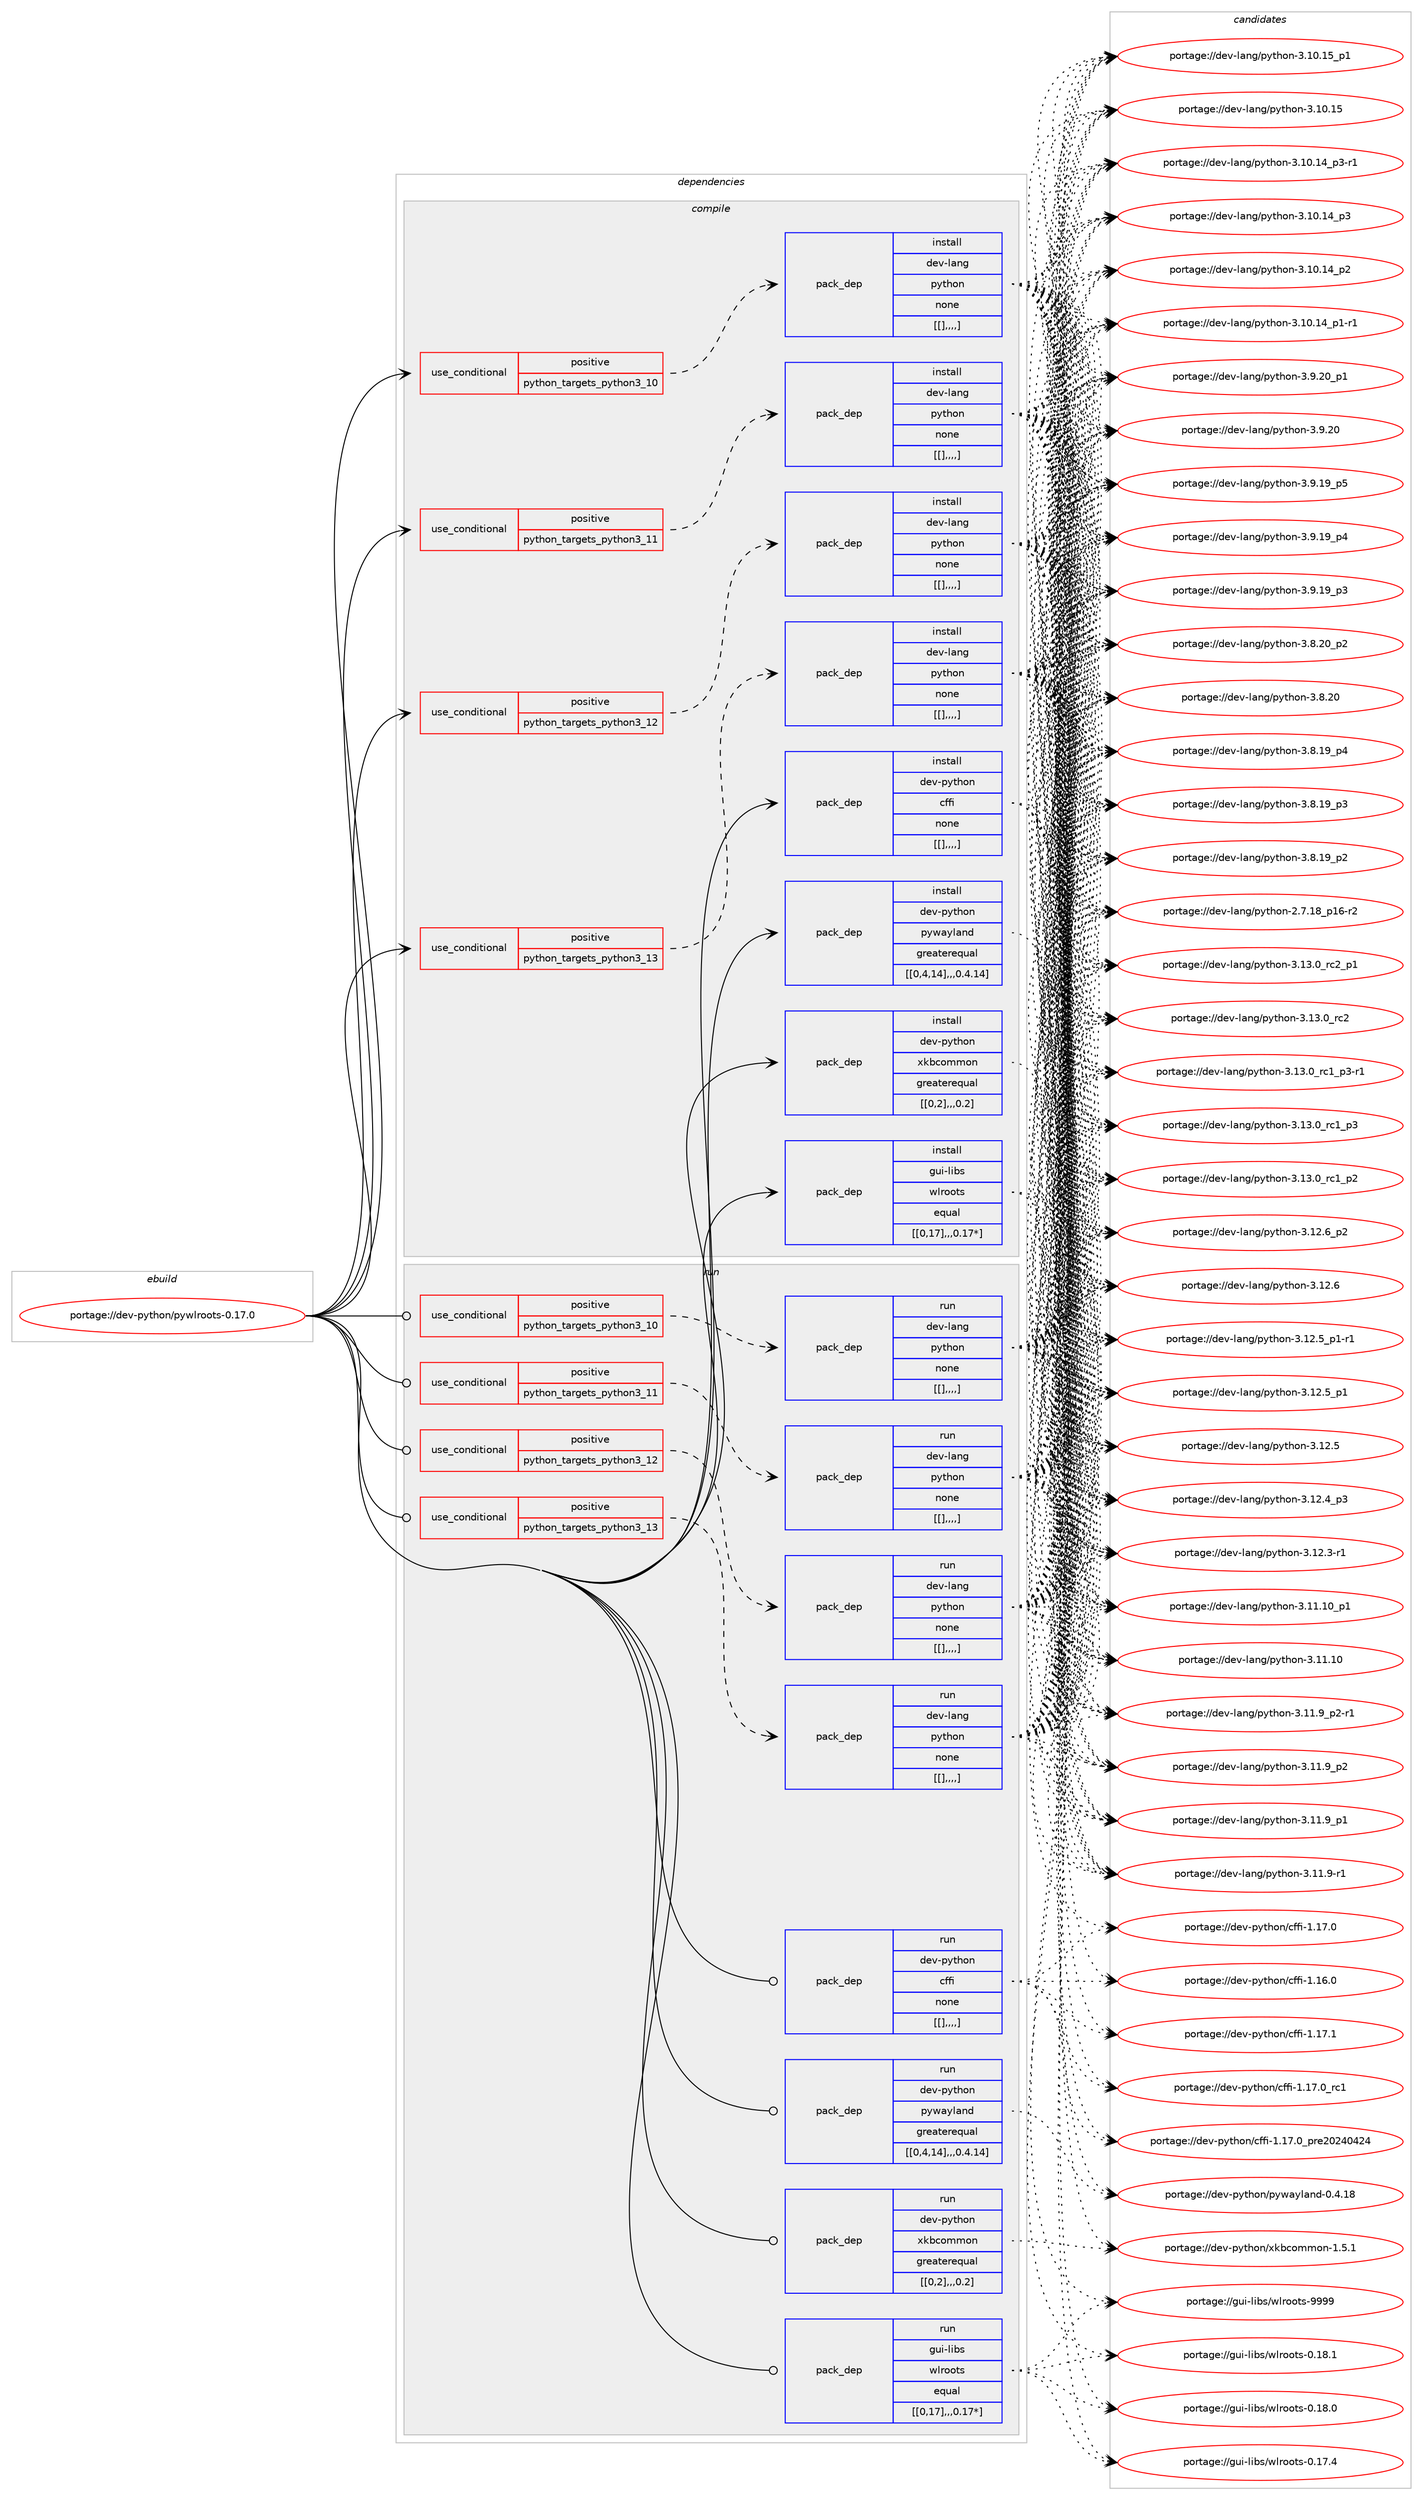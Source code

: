 digraph prolog {

# *************
# Graph options
# *************

newrank=true;
concentrate=true;
compound=true;
graph [rankdir=LR,fontname=Helvetica,fontsize=10,ranksep=1.5];#, ranksep=2.5, nodesep=0.2];
edge  [arrowhead=vee];
node  [fontname=Helvetica,fontsize=10];

# **********
# The ebuild
# **********

subgraph cluster_leftcol {
color=gray;
label=<<i>ebuild</i>>;
id [label="portage://dev-python/pywlroots-0.17.0", color=red, width=4, href="../dev-python/pywlroots-0.17.0.svg"];
}

# ****************
# The dependencies
# ****************

subgraph cluster_midcol {
color=gray;
label=<<i>dependencies</i>>;
subgraph cluster_compile {
fillcolor="#eeeeee";
style=filled;
label=<<i>compile</i>>;
subgraph cond40267 {
dependency164057 [label=<<TABLE BORDER="0" CELLBORDER="1" CELLSPACING="0" CELLPADDING="4"><TR><TD ROWSPAN="3" CELLPADDING="10">use_conditional</TD></TR><TR><TD>positive</TD></TR><TR><TD>python_targets_python3_10</TD></TR></TABLE>>, shape=none, color=red];
subgraph pack122532 {
dependency164058 [label=<<TABLE BORDER="0" CELLBORDER="1" CELLSPACING="0" CELLPADDING="4" WIDTH="220"><TR><TD ROWSPAN="6" CELLPADDING="30">pack_dep</TD></TR><TR><TD WIDTH="110">install</TD></TR><TR><TD>dev-lang</TD></TR><TR><TD>python</TD></TR><TR><TD>none</TD></TR><TR><TD>[[],,,,]</TD></TR></TABLE>>, shape=none, color=blue];
}
dependency164057:e -> dependency164058:w [weight=20,style="dashed",arrowhead="vee"];
}
id:e -> dependency164057:w [weight=20,style="solid",arrowhead="vee"];
subgraph cond40268 {
dependency164059 [label=<<TABLE BORDER="0" CELLBORDER="1" CELLSPACING="0" CELLPADDING="4"><TR><TD ROWSPAN="3" CELLPADDING="10">use_conditional</TD></TR><TR><TD>positive</TD></TR><TR><TD>python_targets_python3_11</TD></TR></TABLE>>, shape=none, color=red];
subgraph pack122533 {
dependency164060 [label=<<TABLE BORDER="0" CELLBORDER="1" CELLSPACING="0" CELLPADDING="4" WIDTH="220"><TR><TD ROWSPAN="6" CELLPADDING="30">pack_dep</TD></TR><TR><TD WIDTH="110">install</TD></TR><TR><TD>dev-lang</TD></TR><TR><TD>python</TD></TR><TR><TD>none</TD></TR><TR><TD>[[],,,,]</TD></TR></TABLE>>, shape=none, color=blue];
}
dependency164059:e -> dependency164060:w [weight=20,style="dashed",arrowhead="vee"];
}
id:e -> dependency164059:w [weight=20,style="solid",arrowhead="vee"];
subgraph cond40269 {
dependency164061 [label=<<TABLE BORDER="0" CELLBORDER="1" CELLSPACING="0" CELLPADDING="4"><TR><TD ROWSPAN="3" CELLPADDING="10">use_conditional</TD></TR><TR><TD>positive</TD></TR><TR><TD>python_targets_python3_12</TD></TR></TABLE>>, shape=none, color=red];
subgraph pack122534 {
dependency164062 [label=<<TABLE BORDER="0" CELLBORDER="1" CELLSPACING="0" CELLPADDING="4" WIDTH="220"><TR><TD ROWSPAN="6" CELLPADDING="30">pack_dep</TD></TR><TR><TD WIDTH="110">install</TD></TR><TR><TD>dev-lang</TD></TR><TR><TD>python</TD></TR><TR><TD>none</TD></TR><TR><TD>[[],,,,]</TD></TR></TABLE>>, shape=none, color=blue];
}
dependency164061:e -> dependency164062:w [weight=20,style="dashed",arrowhead="vee"];
}
id:e -> dependency164061:w [weight=20,style="solid",arrowhead="vee"];
subgraph cond40270 {
dependency164063 [label=<<TABLE BORDER="0" CELLBORDER="1" CELLSPACING="0" CELLPADDING="4"><TR><TD ROWSPAN="3" CELLPADDING="10">use_conditional</TD></TR><TR><TD>positive</TD></TR><TR><TD>python_targets_python3_13</TD></TR></TABLE>>, shape=none, color=red];
subgraph pack122535 {
dependency164064 [label=<<TABLE BORDER="0" CELLBORDER="1" CELLSPACING="0" CELLPADDING="4" WIDTH="220"><TR><TD ROWSPAN="6" CELLPADDING="30">pack_dep</TD></TR><TR><TD WIDTH="110">install</TD></TR><TR><TD>dev-lang</TD></TR><TR><TD>python</TD></TR><TR><TD>none</TD></TR><TR><TD>[[],,,,]</TD></TR></TABLE>>, shape=none, color=blue];
}
dependency164063:e -> dependency164064:w [weight=20,style="dashed",arrowhead="vee"];
}
id:e -> dependency164063:w [weight=20,style="solid",arrowhead="vee"];
subgraph pack122536 {
dependency164065 [label=<<TABLE BORDER="0" CELLBORDER="1" CELLSPACING="0" CELLPADDING="4" WIDTH="220"><TR><TD ROWSPAN="6" CELLPADDING="30">pack_dep</TD></TR><TR><TD WIDTH="110">install</TD></TR><TR><TD>dev-python</TD></TR><TR><TD>cffi</TD></TR><TR><TD>none</TD></TR><TR><TD>[[],,,,]</TD></TR></TABLE>>, shape=none, color=blue];
}
id:e -> dependency164065:w [weight=20,style="solid",arrowhead="vee"];
subgraph pack122537 {
dependency164066 [label=<<TABLE BORDER="0" CELLBORDER="1" CELLSPACING="0" CELLPADDING="4" WIDTH="220"><TR><TD ROWSPAN="6" CELLPADDING="30">pack_dep</TD></TR><TR><TD WIDTH="110">install</TD></TR><TR><TD>dev-python</TD></TR><TR><TD>pywayland</TD></TR><TR><TD>greaterequal</TD></TR><TR><TD>[[0,4,14],,,0.4.14]</TD></TR></TABLE>>, shape=none, color=blue];
}
id:e -> dependency164066:w [weight=20,style="solid",arrowhead="vee"];
subgraph pack122538 {
dependency164067 [label=<<TABLE BORDER="0" CELLBORDER="1" CELLSPACING="0" CELLPADDING="4" WIDTH="220"><TR><TD ROWSPAN="6" CELLPADDING="30">pack_dep</TD></TR><TR><TD WIDTH="110">install</TD></TR><TR><TD>dev-python</TD></TR><TR><TD>xkbcommon</TD></TR><TR><TD>greaterequal</TD></TR><TR><TD>[[0,2],,,0.2]</TD></TR></TABLE>>, shape=none, color=blue];
}
id:e -> dependency164067:w [weight=20,style="solid",arrowhead="vee"];
subgraph pack122539 {
dependency164068 [label=<<TABLE BORDER="0" CELLBORDER="1" CELLSPACING="0" CELLPADDING="4" WIDTH="220"><TR><TD ROWSPAN="6" CELLPADDING="30">pack_dep</TD></TR><TR><TD WIDTH="110">install</TD></TR><TR><TD>gui-libs</TD></TR><TR><TD>wlroots</TD></TR><TR><TD>equal</TD></TR><TR><TD>[[0,17],,,0.17*]</TD></TR></TABLE>>, shape=none, color=blue];
}
id:e -> dependency164068:w [weight=20,style="solid",arrowhead="vee"];
}
subgraph cluster_compileandrun {
fillcolor="#eeeeee";
style=filled;
label=<<i>compile and run</i>>;
}
subgraph cluster_run {
fillcolor="#eeeeee";
style=filled;
label=<<i>run</i>>;
subgraph cond40271 {
dependency164069 [label=<<TABLE BORDER="0" CELLBORDER="1" CELLSPACING="0" CELLPADDING="4"><TR><TD ROWSPAN="3" CELLPADDING="10">use_conditional</TD></TR><TR><TD>positive</TD></TR><TR><TD>python_targets_python3_10</TD></TR></TABLE>>, shape=none, color=red];
subgraph pack122540 {
dependency164070 [label=<<TABLE BORDER="0" CELLBORDER="1" CELLSPACING="0" CELLPADDING="4" WIDTH="220"><TR><TD ROWSPAN="6" CELLPADDING="30">pack_dep</TD></TR><TR><TD WIDTH="110">run</TD></TR><TR><TD>dev-lang</TD></TR><TR><TD>python</TD></TR><TR><TD>none</TD></TR><TR><TD>[[],,,,]</TD></TR></TABLE>>, shape=none, color=blue];
}
dependency164069:e -> dependency164070:w [weight=20,style="dashed",arrowhead="vee"];
}
id:e -> dependency164069:w [weight=20,style="solid",arrowhead="odot"];
subgraph cond40272 {
dependency164071 [label=<<TABLE BORDER="0" CELLBORDER="1" CELLSPACING="0" CELLPADDING="4"><TR><TD ROWSPAN="3" CELLPADDING="10">use_conditional</TD></TR><TR><TD>positive</TD></TR><TR><TD>python_targets_python3_11</TD></TR></TABLE>>, shape=none, color=red];
subgraph pack122541 {
dependency164072 [label=<<TABLE BORDER="0" CELLBORDER="1" CELLSPACING="0" CELLPADDING="4" WIDTH="220"><TR><TD ROWSPAN="6" CELLPADDING="30">pack_dep</TD></TR><TR><TD WIDTH="110">run</TD></TR><TR><TD>dev-lang</TD></TR><TR><TD>python</TD></TR><TR><TD>none</TD></TR><TR><TD>[[],,,,]</TD></TR></TABLE>>, shape=none, color=blue];
}
dependency164071:e -> dependency164072:w [weight=20,style="dashed",arrowhead="vee"];
}
id:e -> dependency164071:w [weight=20,style="solid",arrowhead="odot"];
subgraph cond40273 {
dependency164073 [label=<<TABLE BORDER="0" CELLBORDER="1" CELLSPACING="0" CELLPADDING="4"><TR><TD ROWSPAN="3" CELLPADDING="10">use_conditional</TD></TR><TR><TD>positive</TD></TR><TR><TD>python_targets_python3_12</TD></TR></TABLE>>, shape=none, color=red];
subgraph pack122542 {
dependency164074 [label=<<TABLE BORDER="0" CELLBORDER="1" CELLSPACING="0" CELLPADDING="4" WIDTH="220"><TR><TD ROWSPAN="6" CELLPADDING="30">pack_dep</TD></TR><TR><TD WIDTH="110">run</TD></TR><TR><TD>dev-lang</TD></TR><TR><TD>python</TD></TR><TR><TD>none</TD></TR><TR><TD>[[],,,,]</TD></TR></TABLE>>, shape=none, color=blue];
}
dependency164073:e -> dependency164074:w [weight=20,style="dashed",arrowhead="vee"];
}
id:e -> dependency164073:w [weight=20,style="solid",arrowhead="odot"];
subgraph cond40274 {
dependency164075 [label=<<TABLE BORDER="0" CELLBORDER="1" CELLSPACING="0" CELLPADDING="4"><TR><TD ROWSPAN="3" CELLPADDING="10">use_conditional</TD></TR><TR><TD>positive</TD></TR><TR><TD>python_targets_python3_13</TD></TR></TABLE>>, shape=none, color=red];
subgraph pack122543 {
dependency164076 [label=<<TABLE BORDER="0" CELLBORDER="1" CELLSPACING="0" CELLPADDING="4" WIDTH="220"><TR><TD ROWSPAN="6" CELLPADDING="30">pack_dep</TD></TR><TR><TD WIDTH="110">run</TD></TR><TR><TD>dev-lang</TD></TR><TR><TD>python</TD></TR><TR><TD>none</TD></TR><TR><TD>[[],,,,]</TD></TR></TABLE>>, shape=none, color=blue];
}
dependency164075:e -> dependency164076:w [weight=20,style="dashed",arrowhead="vee"];
}
id:e -> dependency164075:w [weight=20,style="solid",arrowhead="odot"];
subgraph pack122544 {
dependency164077 [label=<<TABLE BORDER="0" CELLBORDER="1" CELLSPACING="0" CELLPADDING="4" WIDTH="220"><TR><TD ROWSPAN="6" CELLPADDING="30">pack_dep</TD></TR><TR><TD WIDTH="110">run</TD></TR><TR><TD>dev-python</TD></TR><TR><TD>cffi</TD></TR><TR><TD>none</TD></TR><TR><TD>[[],,,,]</TD></TR></TABLE>>, shape=none, color=blue];
}
id:e -> dependency164077:w [weight=20,style="solid",arrowhead="odot"];
subgraph pack122545 {
dependency164078 [label=<<TABLE BORDER="0" CELLBORDER="1" CELLSPACING="0" CELLPADDING="4" WIDTH="220"><TR><TD ROWSPAN="6" CELLPADDING="30">pack_dep</TD></TR><TR><TD WIDTH="110">run</TD></TR><TR><TD>dev-python</TD></TR><TR><TD>pywayland</TD></TR><TR><TD>greaterequal</TD></TR><TR><TD>[[0,4,14],,,0.4.14]</TD></TR></TABLE>>, shape=none, color=blue];
}
id:e -> dependency164078:w [weight=20,style="solid",arrowhead="odot"];
subgraph pack122546 {
dependency164079 [label=<<TABLE BORDER="0" CELLBORDER="1" CELLSPACING="0" CELLPADDING="4" WIDTH="220"><TR><TD ROWSPAN="6" CELLPADDING="30">pack_dep</TD></TR><TR><TD WIDTH="110">run</TD></TR><TR><TD>dev-python</TD></TR><TR><TD>xkbcommon</TD></TR><TR><TD>greaterequal</TD></TR><TR><TD>[[0,2],,,0.2]</TD></TR></TABLE>>, shape=none, color=blue];
}
id:e -> dependency164079:w [weight=20,style="solid",arrowhead="odot"];
subgraph pack122547 {
dependency164080 [label=<<TABLE BORDER="0" CELLBORDER="1" CELLSPACING="0" CELLPADDING="4" WIDTH="220"><TR><TD ROWSPAN="6" CELLPADDING="30">pack_dep</TD></TR><TR><TD WIDTH="110">run</TD></TR><TR><TD>gui-libs</TD></TR><TR><TD>wlroots</TD></TR><TR><TD>equal</TD></TR><TR><TD>[[0,17],,,0.17*]</TD></TR></TABLE>>, shape=none, color=blue];
}
id:e -> dependency164080:w [weight=20,style="solid",arrowhead="odot"];
}
}

# **************
# The candidates
# **************

subgraph cluster_choices {
rank=same;
color=gray;
label=<<i>candidates</i>>;

subgraph choice122532 {
color=black;
nodesep=1;
choice100101118451089711010347112121116104111110455146495146489511499509511249 [label="portage://dev-lang/python-3.13.0_rc2_p1", color=red, width=4,href="../dev-lang/python-3.13.0_rc2_p1.svg"];
choice10010111845108971101034711212111610411111045514649514648951149950 [label="portage://dev-lang/python-3.13.0_rc2", color=red, width=4,href="../dev-lang/python-3.13.0_rc2.svg"];
choice1001011184510897110103471121211161041111104551464951464895114994995112514511449 [label="portage://dev-lang/python-3.13.0_rc1_p3-r1", color=red, width=4,href="../dev-lang/python-3.13.0_rc1_p3-r1.svg"];
choice100101118451089711010347112121116104111110455146495146489511499499511251 [label="portage://dev-lang/python-3.13.0_rc1_p3", color=red, width=4,href="../dev-lang/python-3.13.0_rc1_p3.svg"];
choice100101118451089711010347112121116104111110455146495146489511499499511250 [label="portage://dev-lang/python-3.13.0_rc1_p2", color=red, width=4,href="../dev-lang/python-3.13.0_rc1_p2.svg"];
choice100101118451089711010347112121116104111110455146495046549511250 [label="portage://dev-lang/python-3.12.6_p2", color=red, width=4,href="../dev-lang/python-3.12.6_p2.svg"];
choice10010111845108971101034711212111610411111045514649504654 [label="portage://dev-lang/python-3.12.6", color=red, width=4,href="../dev-lang/python-3.12.6.svg"];
choice1001011184510897110103471121211161041111104551464950465395112494511449 [label="portage://dev-lang/python-3.12.5_p1-r1", color=red, width=4,href="../dev-lang/python-3.12.5_p1-r1.svg"];
choice100101118451089711010347112121116104111110455146495046539511249 [label="portage://dev-lang/python-3.12.5_p1", color=red, width=4,href="../dev-lang/python-3.12.5_p1.svg"];
choice10010111845108971101034711212111610411111045514649504653 [label="portage://dev-lang/python-3.12.5", color=red, width=4,href="../dev-lang/python-3.12.5.svg"];
choice100101118451089711010347112121116104111110455146495046529511251 [label="portage://dev-lang/python-3.12.4_p3", color=red, width=4,href="../dev-lang/python-3.12.4_p3.svg"];
choice100101118451089711010347112121116104111110455146495046514511449 [label="portage://dev-lang/python-3.12.3-r1", color=red, width=4,href="../dev-lang/python-3.12.3-r1.svg"];
choice10010111845108971101034711212111610411111045514649494649489511249 [label="portage://dev-lang/python-3.11.10_p1", color=red, width=4,href="../dev-lang/python-3.11.10_p1.svg"];
choice1001011184510897110103471121211161041111104551464949464948 [label="portage://dev-lang/python-3.11.10", color=red, width=4,href="../dev-lang/python-3.11.10.svg"];
choice1001011184510897110103471121211161041111104551464949465795112504511449 [label="portage://dev-lang/python-3.11.9_p2-r1", color=red, width=4,href="../dev-lang/python-3.11.9_p2-r1.svg"];
choice100101118451089711010347112121116104111110455146494946579511250 [label="portage://dev-lang/python-3.11.9_p2", color=red, width=4,href="../dev-lang/python-3.11.9_p2.svg"];
choice100101118451089711010347112121116104111110455146494946579511249 [label="portage://dev-lang/python-3.11.9_p1", color=red, width=4,href="../dev-lang/python-3.11.9_p1.svg"];
choice100101118451089711010347112121116104111110455146494946574511449 [label="portage://dev-lang/python-3.11.9-r1", color=red, width=4,href="../dev-lang/python-3.11.9-r1.svg"];
choice10010111845108971101034711212111610411111045514649484649539511249 [label="portage://dev-lang/python-3.10.15_p1", color=red, width=4,href="../dev-lang/python-3.10.15_p1.svg"];
choice1001011184510897110103471121211161041111104551464948464953 [label="portage://dev-lang/python-3.10.15", color=red, width=4,href="../dev-lang/python-3.10.15.svg"];
choice100101118451089711010347112121116104111110455146494846495295112514511449 [label="portage://dev-lang/python-3.10.14_p3-r1", color=red, width=4,href="../dev-lang/python-3.10.14_p3-r1.svg"];
choice10010111845108971101034711212111610411111045514649484649529511251 [label="portage://dev-lang/python-3.10.14_p3", color=red, width=4,href="../dev-lang/python-3.10.14_p3.svg"];
choice10010111845108971101034711212111610411111045514649484649529511250 [label="portage://dev-lang/python-3.10.14_p2", color=red, width=4,href="../dev-lang/python-3.10.14_p2.svg"];
choice100101118451089711010347112121116104111110455146494846495295112494511449 [label="portage://dev-lang/python-3.10.14_p1-r1", color=red, width=4,href="../dev-lang/python-3.10.14_p1-r1.svg"];
choice100101118451089711010347112121116104111110455146574650489511249 [label="portage://dev-lang/python-3.9.20_p1", color=red, width=4,href="../dev-lang/python-3.9.20_p1.svg"];
choice10010111845108971101034711212111610411111045514657465048 [label="portage://dev-lang/python-3.9.20", color=red, width=4,href="../dev-lang/python-3.9.20.svg"];
choice100101118451089711010347112121116104111110455146574649579511253 [label="portage://dev-lang/python-3.9.19_p5", color=red, width=4,href="../dev-lang/python-3.9.19_p5.svg"];
choice100101118451089711010347112121116104111110455146574649579511252 [label="portage://dev-lang/python-3.9.19_p4", color=red, width=4,href="../dev-lang/python-3.9.19_p4.svg"];
choice100101118451089711010347112121116104111110455146574649579511251 [label="portage://dev-lang/python-3.9.19_p3", color=red, width=4,href="../dev-lang/python-3.9.19_p3.svg"];
choice100101118451089711010347112121116104111110455146564650489511250 [label="portage://dev-lang/python-3.8.20_p2", color=red, width=4,href="../dev-lang/python-3.8.20_p2.svg"];
choice10010111845108971101034711212111610411111045514656465048 [label="portage://dev-lang/python-3.8.20", color=red, width=4,href="../dev-lang/python-3.8.20.svg"];
choice100101118451089711010347112121116104111110455146564649579511252 [label="portage://dev-lang/python-3.8.19_p4", color=red, width=4,href="../dev-lang/python-3.8.19_p4.svg"];
choice100101118451089711010347112121116104111110455146564649579511251 [label="portage://dev-lang/python-3.8.19_p3", color=red, width=4,href="../dev-lang/python-3.8.19_p3.svg"];
choice100101118451089711010347112121116104111110455146564649579511250 [label="portage://dev-lang/python-3.8.19_p2", color=red, width=4,href="../dev-lang/python-3.8.19_p2.svg"];
choice100101118451089711010347112121116104111110455046554649569511249544511450 [label="portage://dev-lang/python-2.7.18_p16-r2", color=red, width=4,href="../dev-lang/python-2.7.18_p16-r2.svg"];
dependency164058:e -> choice100101118451089711010347112121116104111110455146495146489511499509511249:w [style=dotted,weight="100"];
dependency164058:e -> choice10010111845108971101034711212111610411111045514649514648951149950:w [style=dotted,weight="100"];
dependency164058:e -> choice1001011184510897110103471121211161041111104551464951464895114994995112514511449:w [style=dotted,weight="100"];
dependency164058:e -> choice100101118451089711010347112121116104111110455146495146489511499499511251:w [style=dotted,weight="100"];
dependency164058:e -> choice100101118451089711010347112121116104111110455146495146489511499499511250:w [style=dotted,weight="100"];
dependency164058:e -> choice100101118451089711010347112121116104111110455146495046549511250:w [style=dotted,weight="100"];
dependency164058:e -> choice10010111845108971101034711212111610411111045514649504654:w [style=dotted,weight="100"];
dependency164058:e -> choice1001011184510897110103471121211161041111104551464950465395112494511449:w [style=dotted,weight="100"];
dependency164058:e -> choice100101118451089711010347112121116104111110455146495046539511249:w [style=dotted,weight="100"];
dependency164058:e -> choice10010111845108971101034711212111610411111045514649504653:w [style=dotted,weight="100"];
dependency164058:e -> choice100101118451089711010347112121116104111110455146495046529511251:w [style=dotted,weight="100"];
dependency164058:e -> choice100101118451089711010347112121116104111110455146495046514511449:w [style=dotted,weight="100"];
dependency164058:e -> choice10010111845108971101034711212111610411111045514649494649489511249:w [style=dotted,weight="100"];
dependency164058:e -> choice1001011184510897110103471121211161041111104551464949464948:w [style=dotted,weight="100"];
dependency164058:e -> choice1001011184510897110103471121211161041111104551464949465795112504511449:w [style=dotted,weight="100"];
dependency164058:e -> choice100101118451089711010347112121116104111110455146494946579511250:w [style=dotted,weight="100"];
dependency164058:e -> choice100101118451089711010347112121116104111110455146494946579511249:w [style=dotted,weight="100"];
dependency164058:e -> choice100101118451089711010347112121116104111110455146494946574511449:w [style=dotted,weight="100"];
dependency164058:e -> choice10010111845108971101034711212111610411111045514649484649539511249:w [style=dotted,weight="100"];
dependency164058:e -> choice1001011184510897110103471121211161041111104551464948464953:w [style=dotted,weight="100"];
dependency164058:e -> choice100101118451089711010347112121116104111110455146494846495295112514511449:w [style=dotted,weight="100"];
dependency164058:e -> choice10010111845108971101034711212111610411111045514649484649529511251:w [style=dotted,weight="100"];
dependency164058:e -> choice10010111845108971101034711212111610411111045514649484649529511250:w [style=dotted,weight="100"];
dependency164058:e -> choice100101118451089711010347112121116104111110455146494846495295112494511449:w [style=dotted,weight="100"];
dependency164058:e -> choice100101118451089711010347112121116104111110455146574650489511249:w [style=dotted,weight="100"];
dependency164058:e -> choice10010111845108971101034711212111610411111045514657465048:w [style=dotted,weight="100"];
dependency164058:e -> choice100101118451089711010347112121116104111110455146574649579511253:w [style=dotted,weight="100"];
dependency164058:e -> choice100101118451089711010347112121116104111110455146574649579511252:w [style=dotted,weight="100"];
dependency164058:e -> choice100101118451089711010347112121116104111110455146574649579511251:w [style=dotted,weight="100"];
dependency164058:e -> choice100101118451089711010347112121116104111110455146564650489511250:w [style=dotted,weight="100"];
dependency164058:e -> choice10010111845108971101034711212111610411111045514656465048:w [style=dotted,weight="100"];
dependency164058:e -> choice100101118451089711010347112121116104111110455146564649579511252:w [style=dotted,weight="100"];
dependency164058:e -> choice100101118451089711010347112121116104111110455146564649579511251:w [style=dotted,weight="100"];
dependency164058:e -> choice100101118451089711010347112121116104111110455146564649579511250:w [style=dotted,weight="100"];
dependency164058:e -> choice100101118451089711010347112121116104111110455046554649569511249544511450:w [style=dotted,weight="100"];
}
subgraph choice122533 {
color=black;
nodesep=1;
choice100101118451089711010347112121116104111110455146495146489511499509511249 [label="portage://dev-lang/python-3.13.0_rc2_p1", color=red, width=4,href="../dev-lang/python-3.13.0_rc2_p1.svg"];
choice10010111845108971101034711212111610411111045514649514648951149950 [label="portage://dev-lang/python-3.13.0_rc2", color=red, width=4,href="../dev-lang/python-3.13.0_rc2.svg"];
choice1001011184510897110103471121211161041111104551464951464895114994995112514511449 [label="portage://dev-lang/python-3.13.0_rc1_p3-r1", color=red, width=4,href="../dev-lang/python-3.13.0_rc1_p3-r1.svg"];
choice100101118451089711010347112121116104111110455146495146489511499499511251 [label="portage://dev-lang/python-3.13.0_rc1_p3", color=red, width=4,href="../dev-lang/python-3.13.0_rc1_p3.svg"];
choice100101118451089711010347112121116104111110455146495146489511499499511250 [label="portage://dev-lang/python-3.13.0_rc1_p2", color=red, width=4,href="../dev-lang/python-3.13.0_rc1_p2.svg"];
choice100101118451089711010347112121116104111110455146495046549511250 [label="portage://dev-lang/python-3.12.6_p2", color=red, width=4,href="../dev-lang/python-3.12.6_p2.svg"];
choice10010111845108971101034711212111610411111045514649504654 [label="portage://dev-lang/python-3.12.6", color=red, width=4,href="../dev-lang/python-3.12.6.svg"];
choice1001011184510897110103471121211161041111104551464950465395112494511449 [label="portage://dev-lang/python-3.12.5_p1-r1", color=red, width=4,href="../dev-lang/python-3.12.5_p1-r1.svg"];
choice100101118451089711010347112121116104111110455146495046539511249 [label="portage://dev-lang/python-3.12.5_p1", color=red, width=4,href="../dev-lang/python-3.12.5_p1.svg"];
choice10010111845108971101034711212111610411111045514649504653 [label="portage://dev-lang/python-3.12.5", color=red, width=4,href="../dev-lang/python-3.12.5.svg"];
choice100101118451089711010347112121116104111110455146495046529511251 [label="portage://dev-lang/python-3.12.4_p3", color=red, width=4,href="../dev-lang/python-3.12.4_p3.svg"];
choice100101118451089711010347112121116104111110455146495046514511449 [label="portage://dev-lang/python-3.12.3-r1", color=red, width=4,href="../dev-lang/python-3.12.3-r1.svg"];
choice10010111845108971101034711212111610411111045514649494649489511249 [label="portage://dev-lang/python-3.11.10_p1", color=red, width=4,href="../dev-lang/python-3.11.10_p1.svg"];
choice1001011184510897110103471121211161041111104551464949464948 [label="portage://dev-lang/python-3.11.10", color=red, width=4,href="../dev-lang/python-3.11.10.svg"];
choice1001011184510897110103471121211161041111104551464949465795112504511449 [label="portage://dev-lang/python-3.11.9_p2-r1", color=red, width=4,href="../dev-lang/python-3.11.9_p2-r1.svg"];
choice100101118451089711010347112121116104111110455146494946579511250 [label="portage://dev-lang/python-3.11.9_p2", color=red, width=4,href="../dev-lang/python-3.11.9_p2.svg"];
choice100101118451089711010347112121116104111110455146494946579511249 [label="portage://dev-lang/python-3.11.9_p1", color=red, width=4,href="../dev-lang/python-3.11.9_p1.svg"];
choice100101118451089711010347112121116104111110455146494946574511449 [label="portage://dev-lang/python-3.11.9-r1", color=red, width=4,href="../dev-lang/python-3.11.9-r1.svg"];
choice10010111845108971101034711212111610411111045514649484649539511249 [label="portage://dev-lang/python-3.10.15_p1", color=red, width=4,href="../dev-lang/python-3.10.15_p1.svg"];
choice1001011184510897110103471121211161041111104551464948464953 [label="portage://dev-lang/python-3.10.15", color=red, width=4,href="../dev-lang/python-3.10.15.svg"];
choice100101118451089711010347112121116104111110455146494846495295112514511449 [label="portage://dev-lang/python-3.10.14_p3-r1", color=red, width=4,href="../dev-lang/python-3.10.14_p3-r1.svg"];
choice10010111845108971101034711212111610411111045514649484649529511251 [label="portage://dev-lang/python-3.10.14_p3", color=red, width=4,href="../dev-lang/python-3.10.14_p3.svg"];
choice10010111845108971101034711212111610411111045514649484649529511250 [label="portage://dev-lang/python-3.10.14_p2", color=red, width=4,href="../dev-lang/python-3.10.14_p2.svg"];
choice100101118451089711010347112121116104111110455146494846495295112494511449 [label="portage://dev-lang/python-3.10.14_p1-r1", color=red, width=4,href="../dev-lang/python-3.10.14_p1-r1.svg"];
choice100101118451089711010347112121116104111110455146574650489511249 [label="portage://dev-lang/python-3.9.20_p1", color=red, width=4,href="../dev-lang/python-3.9.20_p1.svg"];
choice10010111845108971101034711212111610411111045514657465048 [label="portage://dev-lang/python-3.9.20", color=red, width=4,href="../dev-lang/python-3.9.20.svg"];
choice100101118451089711010347112121116104111110455146574649579511253 [label="portage://dev-lang/python-3.9.19_p5", color=red, width=4,href="../dev-lang/python-3.9.19_p5.svg"];
choice100101118451089711010347112121116104111110455146574649579511252 [label="portage://dev-lang/python-3.9.19_p4", color=red, width=4,href="../dev-lang/python-3.9.19_p4.svg"];
choice100101118451089711010347112121116104111110455146574649579511251 [label="portage://dev-lang/python-3.9.19_p3", color=red, width=4,href="../dev-lang/python-3.9.19_p3.svg"];
choice100101118451089711010347112121116104111110455146564650489511250 [label="portage://dev-lang/python-3.8.20_p2", color=red, width=4,href="../dev-lang/python-3.8.20_p2.svg"];
choice10010111845108971101034711212111610411111045514656465048 [label="portage://dev-lang/python-3.8.20", color=red, width=4,href="../dev-lang/python-3.8.20.svg"];
choice100101118451089711010347112121116104111110455146564649579511252 [label="portage://dev-lang/python-3.8.19_p4", color=red, width=4,href="../dev-lang/python-3.8.19_p4.svg"];
choice100101118451089711010347112121116104111110455146564649579511251 [label="portage://dev-lang/python-3.8.19_p3", color=red, width=4,href="../dev-lang/python-3.8.19_p3.svg"];
choice100101118451089711010347112121116104111110455146564649579511250 [label="portage://dev-lang/python-3.8.19_p2", color=red, width=4,href="../dev-lang/python-3.8.19_p2.svg"];
choice100101118451089711010347112121116104111110455046554649569511249544511450 [label="portage://dev-lang/python-2.7.18_p16-r2", color=red, width=4,href="../dev-lang/python-2.7.18_p16-r2.svg"];
dependency164060:e -> choice100101118451089711010347112121116104111110455146495146489511499509511249:w [style=dotted,weight="100"];
dependency164060:e -> choice10010111845108971101034711212111610411111045514649514648951149950:w [style=dotted,weight="100"];
dependency164060:e -> choice1001011184510897110103471121211161041111104551464951464895114994995112514511449:w [style=dotted,weight="100"];
dependency164060:e -> choice100101118451089711010347112121116104111110455146495146489511499499511251:w [style=dotted,weight="100"];
dependency164060:e -> choice100101118451089711010347112121116104111110455146495146489511499499511250:w [style=dotted,weight="100"];
dependency164060:e -> choice100101118451089711010347112121116104111110455146495046549511250:w [style=dotted,weight="100"];
dependency164060:e -> choice10010111845108971101034711212111610411111045514649504654:w [style=dotted,weight="100"];
dependency164060:e -> choice1001011184510897110103471121211161041111104551464950465395112494511449:w [style=dotted,weight="100"];
dependency164060:e -> choice100101118451089711010347112121116104111110455146495046539511249:w [style=dotted,weight="100"];
dependency164060:e -> choice10010111845108971101034711212111610411111045514649504653:w [style=dotted,weight="100"];
dependency164060:e -> choice100101118451089711010347112121116104111110455146495046529511251:w [style=dotted,weight="100"];
dependency164060:e -> choice100101118451089711010347112121116104111110455146495046514511449:w [style=dotted,weight="100"];
dependency164060:e -> choice10010111845108971101034711212111610411111045514649494649489511249:w [style=dotted,weight="100"];
dependency164060:e -> choice1001011184510897110103471121211161041111104551464949464948:w [style=dotted,weight="100"];
dependency164060:e -> choice1001011184510897110103471121211161041111104551464949465795112504511449:w [style=dotted,weight="100"];
dependency164060:e -> choice100101118451089711010347112121116104111110455146494946579511250:w [style=dotted,weight="100"];
dependency164060:e -> choice100101118451089711010347112121116104111110455146494946579511249:w [style=dotted,weight="100"];
dependency164060:e -> choice100101118451089711010347112121116104111110455146494946574511449:w [style=dotted,weight="100"];
dependency164060:e -> choice10010111845108971101034711212111610411111045514649484649539511249:w [style=dotted,weight="100"];
dependency164060:e -> choice1001011184510897110103471121211161041111104551464948464953:w [style=dotted,weight="100"];
dependency164060:e -> choice100101118451089711010347112121116104111110455146494846495295112514511449:w [style=dotted,weight="100"];
dependency164060:e -> choice10010111845108971101034711212111610411111045514649484649529511251:w [style=dotted,weight="100"];
dependency164060:e -> choice10010111845108971101034711212111610411111045514649484649529511250:w [style=dotted,weight="100"];
dependency164060:e -> choice100101118451089711010347112121116104111110455146494846495295112494511449:w [style=dotted,weight="100"];
dependency164060:e -> choice100101118451089711010347112121116104111110455146574650489511249:w [style=dotted,weight="100"];
dependency164060:e -> choice10010111845108971101034711212111610411111045514657465048:w [style=dotted,weight="100"];
dependency164060:e -> choice100101118451089711010347112121116104111110455146574649579511253:w [style=dotted,weight="100"];
dependency164060:e -> choice100101118451089711010347112121116104111110455146574649579511252:w [style=dotted,weight="100"];
dependency164060:e -> choice100101118451089711010347112121116104111110455146574649579511251:w [style=dotted,weight="100"];
dependency164060:e -> choice100101118451089711010347112121116104111110455146564650489511250:w [style=dotted,weight="100"];
dependency164060:e -> choice10010111845108971101034711212111610411111045514656465048:w [style=dotted,weight="100"];
dependency164060:e -> choice100101118451089711010347112121116104111110455146564649579511252:w [style=dotted,weight="100"];
dependency164060:e -> choice100101118451089711010347112121116104111110455146564649579511251:w [style=dotted,weight="100"];
dependency164060:e -> choice100101118451089711010347112121116104111110455146564649579511250:w [style=dotted,weight="100"];
dependency164060:e -> choice100101118451089711010347112121116104111110455046554649569511249544511450:w [style=dotted,weight="100"];
}
subgraph choice122534 {
color=black;
nodesep=1;
choice100101118451089711010347112121116104111110455146495146489511499509511249 [label="portage://dev-lang/python-3.13.0_rc2_p1", color=red, width=4,href="../dev-lang/python-3.13.0_rc2_p1.svg"];
choice10010111845108971101034711212111610411111045514649514648951149950 [label="portage://dev-lang/python-3.13.0_rc2", color=red, width=4,href="../dev-lang/python-3.13.0_rc2.svg"];
choice1001011184510897110103471121211161041111104551464951464895114994995112514511449 [label="portage://dev-lang/python-3.13.0_rc1_p3-r1", color=red, width=4,href="../dev-lang/python-3.13.0_rc1_p3-r1.svg"];
choice100101118451089711010347112121116104111110455146495146489511499499511251 [label="portage://dev-lang/python-3.13.0_rc1_p3", color=red, width=4,href="../dev-lang/python-3.13.0_rc1_p3.svg"];
choice100101118451089711010347112121116104111110455146495146489511499499511250 [label="portage://dev-lang/python-3.13.0_rc1_p2", color=red, width=4,href="../dev-lang/python-3.13.0_rc1_p2.svg"];
choice100101118451089711010347112121116104111110455146495046549511250 [label="portage://dev-lang/python-3.12.6_p2", color=red, width=4,href="../dev-lang/python-3.12.6_p2.svg"];
choice10010111845108971101034711212111610411111045514649504654 [label="portage://dev-lang/python-3.12.6", color=red, width=4,href="../dev-lang/python-3.12.6.svg"];
choice1001011184510897110103471121211161041111104551464950465395112494511449 [label="portage://dev-lang/python-3.12.5_p1-r1", color=red, width=4,href="../dev-lang/python-3.12.5_p1-r1.svg"];
choice100101118451089711010347112121116104111110455146495046539511249 [label="portage://dev-lang/python-3.12.5_p1", color=red, width=4,href="../dev-lang/python-3.12.5_p1.svg"];
choice10010111845108971101034711212111610411111045514649504653 [label="portage://dev-lang/python-3.12.5", color=red, width=4,href="../dev-lang/python-3.12.5.svg"];
choice100101118451089711010347112121116104111110455146495046529511251 [label="portage://dev-lang/python-3.12.4_p3", color=red, width=4,href="../dev-lang/python-3.12.4_p3.svg"];
choice100101118451089711010347112121116104111110455146495046514511449 [label="portage://dev-lang/python-3.12.3-r1", color=red, width=4,href="../dev-lang/python-3.12.3-r1.svg"];
choice10010111845108971101034711212111610411111045514649494649489511249 [label="portage://dev-lang/python-3.11.10_p1", color=red, width=4,href="../dev-lang/python-3.11.10_p1.svg"];
choice1001011184510897110103471121211161041111104551464949464948 [label="portage://dev-lang/python-3.11.10", color=red, width=4,href="../dev-lang/python-3.11.10.svg"];
choice1001011184510897110103471121211161041111104551464949465795112504511449 [label="portage://dev-lang/python-3.11.9_p2-r1", color=red, width=4,href="../dev-lang/python-3.11.9_p2-r1.svg"];
choice100101118451089711010347112121116104111110455146494946579511250 [label="portage://dev-lang/python-3.11.9_p2", color=red, width=4,href="../dev-lang/python-3.11.9_p2.svg"];
choice100101118451089711010347112121116104111110455146494946579511249 [label="portage://dev-lang/python-3.11.9_p1", color=red, width=4,href="../dev-lang/python-3.11.9_p1.svg"];
choice100101118451089711010347112121116104111110455146494946574511449 [label="portage://dev-lang/python-3.11.9-r1", color=red, width=4,href="../dev-lang/python-3.11.9-r1.svg"];
choice10010111845108971101034711212111610411111045514649484649539511249 [label="portage://dev-lang/python-3.10.15_p1", color=red, width=4,href="../dev-lang/python-3.10.15_p1.svg"];
choice1001011184510897110103471121211161041111104551464948464953 [label="portage://dev-lang/python-3.10.15", color=red, width=4,href="../dev-lang/python-3.10.15.svg"];
choice100101118451089711010347112121116104111110455146494846495295112514511449 [label="portage://dev-lang/python-3.10.14_p3-r1", color=red, width=4,href="../dev-lang/python-3.10.14_p3-r1.svg"];
choice10010111845108971101034711212111610411111045514649484649529511251 [label="portage://dev-lang/python-3.10.14_p3", color=red, width=4,href="../dev-lang/python-3.10.14_p3.svg"];
choice10010111845108971101034711212111610411111045514649484649529511250 [label="portage://dev-lang/python-3.10.14_p2", color=red, width=4,href="../dev-lang/python-3.10.14_p2.svg"];
choice100101118451089711010347112121116104111110455146494846495295112494511449 [label="portage://dev-lang/python-3.10.14_p1-r1", color=red, width=4,href="../dev-lang/python-3.10.14_p1-r1.svg"];
choice100101118451089711010347112121116104111110455146574650489511249 [label="portage://dev-lang/python-3.9.20_p1", color=red, width=4,href="../dev-lang/python-3.9.20_p1.svg"];
choice10010111845108971101034711212111610411111045514657465048 [label="portage://dev-lang/python-3.9.20", color=red, width=4,href="../dev-lang/python-3.9.20.svg"];
choice100101118451089711010347112121116104111110455146574649579511253 [label="portage://dev-lang/python-3.9.19_p5", color=red, width=4,href="../dev-lang/python-3.9.19_p5.svg"];
choice100101118451089711010347112121116104111110455146574649579511252 [label="portage://dev-lang/python-3.9.19_p4", color=red, width=4,href="../dev-lang/python-3.9.19_p4.svg"];
choice100101118451089711010347112121116104111110455146574649579511251 [label="portage://dev-lang/python-3.9.19_p3", color=red, width=4,href="../dev-lang/python-3.9.19_p3.svg"];
choice100101118451089711010347112121116104111110455146564650489511250 [label="portage://dev-lang/python-3.8.20_p2", color=red, width=4,href="../dev-lang/python-3.8.20_p2.svg"];
choice10010111845108971101034711212111610411111045514656465048 [label="portage://dev-lang/python-3.8.20", color=red, width=4,href="../dev-lang/python-3.8.20.svg"];
choice100101118451089711010347112121116104111110455146564649579511252 [label="portage://dev-lang/python-3.8.19_p4", color=red, width=4,href="../dev-lang/python-3.8.19_p4.svg"];
choice100101118451089711010347112121116104111110455146564649579511251 [label="portage://dev-lang/python-3.8.19_p3", color=red, width=4,href="../dev-lang/python-3.8.19_p3.svg"];
choice100101118451089711010347112121116104111110455146564649579511250 [label="portage://dev-lang/python-3.8.19_p2", color=red, width=4,href="../dev-lang/python-3.8.19_p2.svg"];
choice100101118451089711010347112121116104111110455046554649569511249544511450 [label="portage://dev-lang/python-2.7.18_p16-r2", color=red, width=4,href="../dev-lang/python-2.7.18_p16-r2.svg"];
dependency164062:e -> choice100101118451089711010347112121116104111110455146495146489511499509511249:w [style=dotted,weight="100"];
dependency164062:e -> choice10010111845108971101034711212111610411111045514649514648951149950:w [style=dotted,weight="100"];
dependency164062:e -> choice1001011184510897110103471121211161041111104551464951464895114994995112514511449:w [style=dotted,weight="100"];
dependency164062:e -> choice100101118451089711010347112121116104111110455146495146489511499499511251:w [style=dotted,weight="100"];
dependency164062:e -> choice100101118451089711010347112121116104111110455146495146489511499499511250:w [style=dotted,weight="100"];
dependency164062:e -> choice100101118451089711010347112121116104111110455146495046549511250:w [style=dotted,weight="100"];
dependency164062:e -> choice10010111845108971101034711212111610411111045514649504654:w [style=dotted,weight="100"];
dependency164062:e -> choice1001011184510897110103471121211161041111104551464950465395112494511449:w [style=dotted,weight="100"];
dependency164062:e -> choice100101118451089711010347112121116104111110455146495046539511249:w [style=dotted,weight="100"];
dependency164062:e -> choice10010111845108971101034711212111610411111045514649504653:w [style=dotted,weight="100"];
dependency164062:e -> choice100101118451089711010347112121116104111110455146495046529511251:w [style=dotted,weight="100"];
dependency164062:e -> choice100101118451089711010347112121116104111110455146495046514511449:w [style=dotted,weight="100"];
dependency164062:e -> choice10010111845108971101034711212111610411111045514649494649489511249:w [style=dotted,weight="100"];
dependency164062:e -> choice1001011184510897110103471121211161041111104551464949464948:w [style=dotted,weight="100"];
dependency164062:e -> choice1001011184510897110103471121211161041111104551464949465795112504511449:w [style=dotted,weight="100"];
dependency164062:e -> choice100101118451089711010347112121116104111110455146494946579511250:w [style=dotted,weight="100"];
dependency164062:e -> choice100101118451089711010347112121116104111110455146494946579511249:w [style=dotted,weight="100"];
dependency164062:e -> choice100101118451089711010347112121116104111110455146494946574511449:w [style=dotted,weight="100"];
dependency164062:e -> choice10010111845108971101034711212111610411111045514649484649539511249:w [style=dotted,weight="100"];
dependency164062:e -> choice1001011184510897110103471121211161041111104551464948464953:w [style=dotted,weight="100"];
dependency164062:e -> choice100101118451089711010347112121116104111110455146494846495295112514511449:w [style=dotted,weight="100"];
dependency164062:e -> choice10010111845108971101034711212111610411111045514649484649529511251:w [style=dotted,weight="100"];
dependency164062:e -> choice10010111845108971101034711212111610411111045514649484649529511250:w [style=dotted,weight="100"];
dependency164062:e -> choice100101118451089711010347112121116104111110455146494846495295112494511449:w [style=dotted,weight="100"];
dependency164062:e -> choice100101118451089711010347112121116104111110455146574650489511249:w [style=dotted,weight="100"];
dependency164062:e -> choice10010111845108971101034711212111610411111045514657465048:w [style=dotted,weight="100"];
dependency164062:e -> choice100101118451089711010347112121116104111110455146574649579511253:w [style=dotted,weight="100"];
dependency164062:e -> choice100101118451089711010347112121116104111110455146574649579511252:w [style=dotted,weight="100"];
dependency164062:e -> choice100101118451089711010347112121116104111110455146574649579511251:w [style=dotted,weight="100"];
dependency164062:e -> choice100101118451089711010347112121116104111110455146564650489511250:w [style=dotted,weight="100"];
dependency164062:e -> choice10010111845108971101034711212111610411111045514656465048:w [style=dotted,weight="100"];
dependency164062:e -> choice100101118451089711010347112121116104111110455146564649579511252:w [style=dotted,weight="100"];
dependency164062:e -> choice100101118451089711010347112121116104111110455146564649579511251:w [style=dotted,weight="100"];
dependency164062:e -> choice100101118451089711010347112121116104111110455146564649579511250:w [style=dotted,weight="100"];
dependency164062:e -> choice100101118451089711010347112121116104111110455046554649569511249544511450:w [style=dotted,weight="100"];
}
subgraph choice122535 {
color=black;
nodesep=1;
choice100101118451089711010347112121116104111110455146495146489511499509511249 [label="portage://dev-lang/python-3.13.0_rc2_p1", color=red, width=4,href="../dev-lang/python-3.13.0_rc2_p1.svg"];
choice10010111845108971101034711212111610411111045514649514648951149950 [label="portage://dev-lang/python-3.13.0_rc2", color=red, width=4,href="../dev-lang/python-3.13.0_rc2.svg"];
choice1001011184510897110103471121211161041111104551464951464895114994995112514511449 [label="portage://dev-lang/python-3.13.0_rc1_p3-r1", color=red, width=4,href="../dev-lang/python-3.13.0_rc1_p3-r1.svg"];
choice100101118451089711010347112121116104111110455146495146489511499499511251 [label="portage://dev-lang/python-3.13.0_rc1_p3", color=red, width=4,href="../dev-lang/python-3.13.0_rc1_p3.svg"];
choice100101118451089711010347112121116104111110455146495146489511499499511250 [label="portage://dev-lang/python-3.13.0_rc1_p2", color=red, width=4,href="../dev-lang/python-3.13.0_rc1_p2.svg"];
choice100101118451089711010347112121116104111110455146495046549511250 [label="portage://dev-lang/python-3.12.6_p2", color=red, width=4,href="../dev-lang/python-3.12.6_p2.svg"];
choice10010111845108971101034711212111610411111045514649504654 [label="portage://dev-lang/python-3.12.6", color=red, width=4,href="../dev-lang/python-3.12.6.svg"];
choice1001011184510897110103471121211161041111104551464950465395112494511449 [label="portage://dev-lang/python-3.12.5_p1-r1", color=red, width=4,href="../dev-lang/python-3.12.5_p1-r1.svg"];
choice100101118451089711010347112121116104111110455146495046539511249 [label="portage://dev-lang/python-3.12.5_p1", color=red, width=4,href="../dev-lang/python-3.12.5_p1.svg"];
choice10010111845108971101034711212111610411111045514649504653 [label="portage://dev-lang/python-3.12.5", color=red, width=4,href="../dev-lang/python-3.12.5.svg"];
choice100101118451089711010347112121116104111110455146495046529511251 [label="portage://dev-lang/python-3.12.4_p3", color=red, width=4,href="../dev-lang/python-3.12.4_p3.svg"];
choice100101118451089711010347112121116104111110455146495046514511449 [label="portage://dev-lang/python-3.12.3-r1", color=red, width=4,href="../dev-lang/python-3.12.3-r1.svg"];
choice10010111845108971101034711212111610411111045514649494649489511249 [label="portage://dev-lang/python-3.11.10_p1", color=red, width=4,href="../dev-lang/python-3.11.10_p1.svg"];
choice1001011184510897110103471121211161041111104551464949464948 [label="portage://dev-lang/python-3.11.10", color=red, width=4,href="../dev-lang/python-3.11.10.svg"];
choice1001011184510897110103471121211161041111104551464949465795112504511449 [label="portage://dev-lang/python-3.11.9_p2-r1", color=red, width=4,href="../dev-lang/python-3.11.9_p2-r1.svg"];
choice100101118451089711010347112121116104111110455146494946579511250 [label="portage://dev-lang/python-3.11.9_p2", color=red, width=4,href="../dev-lang/python-3.11.9_p2.svg"];
choice100101118451089711010347112121116104111110455146494946579511249 [label="portage://dev-lang/python-3.11.9_p1", color=red, width=4,href="../dev-lang/python-3.11.9_p1.svg"];
choice100101118451089711010347112121116104111110455146494946574511449 [label="portage://dev-lang/python-3.11.9-r1", color=red, width=4,href="../dev-lang/python-3.11.9-r1.svg"];
choice10010111845108971101034711212111610411111045514649484649539511249 [label="portage://dev-lang/python-3.10.15_p1", color=red, width=4,href="../dev-lang/python-3.10.15_p1.svg"];
choice1001011184510897110103471121211161041111104551464948464953 [label="portage://dev-lang/python-3.10.15", color=red, width=4,href="../dev-lang/python-3.10.15.svg"];
choice100101118451089711010347112121116104111110455146494846495295112514511449 [label="portage://dev-lang/python-3.10.14_p3-r1", color=red, width=4,href="../dev-lang/python-3.10.14_p3-r1.svg"];
choice10010111845108971101034711212111610411111045514649484649529511251 [label="portage://dev-lang/python-3.10.14_p3", color=red, width=4,href="../dev-lang/python-3.10.14_p3.svg"];
choice10010111845108971101034711212111610411111045514649484649529511250 [label="portage://dev-lang/python-3.10.14_p2", color=red, width=4,href="../dev-lang/python-3.10.14_p2.svg"];
choice100101118451089711010347112121116104111110455146494846495295112494511449 [label="portage://dev-lang/python-3.10.14_p1-r1", color=red, width=4,href="../dev-lang/python-3.10.14_p1-r1.svg"];
choice100101118451089711010347112121116104111110455146574650489511249 [label="portage://dev-lang/python-3.9.20_p1", color=red, width=4,href="../dev-lang/python-3.9.20_p1.svg"];
choice10010111845108971101034711212111610411111045514657465048 [label="portage://dev-lang/python-3.9.20", color=red, width=4,href="../dev-lang/python-3.9.20.svg"];
choice100101118451089711010347112121116104111110455146574649579511253 [label="portage://dev-lang/python-3.9.19_p5", color=red, width=4,href="../dev-lang/python-3.9.19_p5.svg"];
choice100101118451089711010347112121116104111110455146574649579511252 [label="portage://dev-lang/python-3.9.19_p4", color=red, width=4,href="../dev-lang/python-3.9.19_p4.svg"];
choice100101118451089711010347112121116104111110455146574649579511251 [label="portage://dev-lang/python-3.9.19_p3", color=red, width=4,href="../dev-lang/python-3.9.19_p3.svg"];
choice100101118451089711010347112121116104111110455146564650489511250 [label="portage://dev-lang/python-3.8.20_p2", color=red, width=4,href="../dev-lang/python-3.8.20_p2.svg"];
choice10010111845108971101034711212111610411111045514656465048 [label="portage://dev-lang/python-3.8.20", color=red, width=4,href="../dev-lang/python-3.8.20.svg"];
choice100101118451089711010347112121116104111110455146564649579511252 [label="portage://dev-lang/python-3.8.19_p4", color=red, width=4,href="../dev-lang/python-3.8.19_p4.svg"];
choice100101118451089711010347112121116104111110455146564649579511251 [label="portage://dev-lang/python-3.8.19_p3", color=red, width=4,href="../dev-lang/python-3.8.19_p3.svg"];
choice100101118451089711010347112121116104111110455146564649579511250 [label="portage://dev-lang/python-3.8.19_p2", color=red, width=4,href="../dev-lang/python-3.8.19_p2.svg"];
choice100101118451089711010347112121116104111110455046554649569511249544511450 [label="portage://dev-lang/python-2.7.18_p16-r2", color=red, width=4,href="../dev-lang/python-2.7.18_p16-r2.svg"];
dependency164064:e -> choice100101118451089711010347112121116104111110455146495146489511499509511249:w [style=dotted,weight="100"];
dependency164064:e -> choice10010111845108971101034711212111610411111045514649514648951149950:w [style=dotted,weight="100"];
dependency164064:e -> choice1001011184510897110103471121211161041111104551464951464895114994995112514511449:w [style=dotted,weight="100"];
dependency164064:e -> choice100101118451089711010347112121116104111110455146495146489511499499511251:w [style=dotted,weight="100"];
dependency164064:e -> choice100101118451089711010347112121116104111110455146495146489511499499511250:w [style=dotted,weight="100"];
dependency164064:e -> choice100101118451089711010347112121116104111110455146495046549511250:w [style=dotted,weight="100"];
dependency164064:e -> choice10010111845108971101034711212111610411111045514649504654:w [style=dotted,weight="100"];
dependency164064:e -> choice1001011184510897110103471121211161041111104551464950465395112494511449:w [style=dotted,weight="100"];
dependency164064:e -> choice100101118451089711010347112121116104111110455146495046539511249:w [style=dotted,weight="100"];
dependency164064:e -> choice10010111845108971101034711212111610411111045514649504653:w [style=dotted,weight="100"];
dependency164064:e -> choice100101118451089711010347112121116104111110455146495046529511251:w [style=dotted,weight="100"];
dependency164064:e -> choice100101118451089711010347112121116104111110455146495046514511449:w [style=dotted,weight="100"];
dependency164064:e -> choice10010111845108971101034711212111610411111045514649494649489511249:w [style=dotted,weight="100"];
dependency164064:e -> choice1001011184510897110103471121211161041111104551464949464948:w [style=dotted,weight="100"];
dependency164064:e -> choice1001011184510897110103471121211161041111104551464949465795112504511449:w [style=dotted,weight="100"];
dependency164064:e -> choice100101118451089711010347112121116104111110455146494946579511250:w [style=dotted,weight="100"];
dependency164064:e -> choice100101118451089711010347112121116104111110455146494946579511249:w [style=dotted,weight="100"];
dependency164064:e -> choice100101118451089711010347112121116104111110455146494946574511449:w [style=dotted,weight="100"];
dependency164064:e -> choice10010111845108971101034711212111610411111045514649484649539511249:w [style=dotted,weight="100"];
dependency164064:e -> choice1001011184510897110103471121211161041111104551464948464953:w [style=dotted,weight="100"];
dependency164064:e -> choice100101118451089711010347112121116104111110455146494846495295112514511449:w [style=dotted,weight="100"];
dependency164064:e -> choice10010111845108971101034711212111610411111045514649484649529511251:w [style=dotted,weight="100"];
dependency164064:e -> choice10010111845108971101034711212111610411111045514649484649529511250:w [style=dotted,weight="100"];
dependency164064:e -> choice100101118451089711010347112121116104111110455146494846495295112494511449:w [style=dotted,weight="100"];
dependency164064:e -> choice100101118451089711010347112121116104111110455146574650489511249:w [style=dotted,weight="100"];
dependency164064:e -> choice10010111845108971101034711212111610411111045514657465048:w [style=dotted,weight="100"];
dependency164064:e -> choice100101118451089711010347112121116104111110455146574649579511253:w [style=dotted,weight="100"];
dependency164064:e -> choice100101118451089711010347112121116104111110455146574649579511252:w [style=dotted,weight="100"];
dependency164064:e -> choice100101118451089711010347112121116104111110455146574649579511251:w [style=dotted,weight="100"];
dependency164064:e -> choice100101118451089711010347112121116104111110455146564650489511250:w [style=dotted,weight="100"];
dependency164064:e -> choice10010111845108971101034711212111610411111045514656465048:w [style=dotted,weight="100"];
dependency164064:e -> choice100101118451089711010347112121116104111110455146564649579511252:w [style=dotted,weight="100"];
dependency164064:e -> choice100101118451089711010347112121116104111110455146564649579511251:w [style=dotted,weight="100"];
dependency164064:e -> choice100101118451089711010347112121116104111110455146564649579511250:w [style=dotted,weight="100"];
dependency164064:e -> choice100101118451089711010347112121116104111110455046554649569511249544511450:w [style=dotted,weight="100"];
}
subgraph choice122536 {
color=black;
nodesep=1;
choice10010111845112121116104111110479910210210545494649554649 [label="portage://dev-python/cffi-1.17.1", color=red, width=4,href="../dev-python/cffi-1.17.1.svg"];
choice10010111845112121116104111110479910210210545494649554648951149949 [label="portage://dev-python/cffi-1.17.0_rc1", color=red, width=4,href="../dev-python/cffi-1.17.0_rc1.svg"];
choice10010111845112121116104111110479910210210545494649554648951121141015048505248525052 [label="portage://dev-python/cffi-1.17.0_pre20240424", color=red, width=4,href="../dev-python/cffi-1.17.0_pre20240424.svg"];
choice10010111845112121116104111110479910210210545494649554648 [label="portage://dev-python/cffi-1.17.0", color=red, width=4,href="../dev-python/cffi-1.17.0.svg"];
choice10010111845112121116104111110479910210210545494649544648 [label="portage://dev-python/cffi-1.16.0", color=red, width=4,href="../dev-python/cffi-1.16.0.svg"];
dependency164065:e -> choice10010111845112121116104111110479910210210545494649554649:w [style=dotted,weight="100"];
dependency164065:e -> choice10010111845112121116104111110479910210210545494649554648951149949:w [style=dotted,weight="100"];
dependency164065:e -> choice10010111845112121116104111110479910210210545494649554648951121141015048505248525052:w [style=dotted,weight="100"];
dependency164065:e -> choice10010111845112121116104111110479910210210545494649554648:w [style=dotted,weight="100"];
dependency164065:e -> choice10010111845112121116104111110479910210210545494649544648:w [style=dotted,weight="100"];
}
subgraph choice122537 {
color=black;
nodesep=1;
choice1001011184511212111610411111047112121119971211089711010045484652464956 [label="portage://dev-python/pywayland-0.4.18", color=red, width=4,href="../dev-python/pywayland-0.4.18.svg"];
dependency164066:e -> choice1001011184511212111610411111047112121119971211089711010045484652464956:w [style=dotted,weight="100"];
}
subgraph choice122538 {
color=black;
nodesep=1;
choice10010111845112121116104111110471201079899111109109111110454946534649 [label="portage://dev-python/xkbcommon-1.5.1", color=red, width=4,href="../dev-python/xkbcommon-1.5.1.svg"];
dependency164067:e -> choice10010111845112121116104111110471201079899111109109111110454946534649:w [style=dotted,weight="100"];
}
subgraph choice122539 {
color=black;
nodesep=1;
choice1031171054510810598115471191081141111111161154557575757 [label="portage://gui-libs/wlroots-9999", color=red, width=4,href="../gui-libs/wlroots-9999.svg"];
choice10311710545108105981154711910811411111111611545484649564649 [label="portage://gui-libs/wlroots-0.18.1", color=red, width=4,href="../gui-libs/wlroots-0.18.1.svg"];
choice10311710545108105981154711910811411111111611545484649564648 [label="portage://gui-libs/wlroots-0.18.0", color=red, width=4,href="../gui-libs/wlroots-0.18.0.svg"];
choice10311710545108105981154711910811411111111611545484649554652 [label="portage://gui-libs/wlroots-0.17.4", color=red, width=4,href="../gui-libs/wlroots-0.17.4.svg"];
dependency164068:e -> choice1031171054510810598115471191081141111111161154557575757:w [style=dotted,weight="100"];
dependency164068:e -> choice10311710545108105981154711910811411111111611545484649564649:w [style=dotted,weight="100"];
dependency164068:e -> choice10311710545108105981154711910811411111111611545484649564648:w [style=dotted,weight="100"];
dependency164068:e -> choice10311710545108105981154711910811411111111611545484649554652:w [style=dotted,weight="100"];
}
subgraph choice122540 {
color=black;
nodesep=1;
choice100101118451089711010347112121116104111110455146495146489511499509511249 [label="portage://dev-lang/python-3.13.0_rc2_p1", color=red, width=4,href="../dev-lang/python-3.13.0_rc2_p1.svg"];
choice10010111845108971101034711212111610411111045514649514648951149950 [label="portage://dev-lang/python-3.13.0_rc2", color=red, width=4,href="../dev-lang/python-3.13.0_rc2.svg"];
choice1001011184510897110103471121211161041111104551464951464895114994995112514511449 [label="portage://dev-lang/python-3.13.0_rc1_p3-r1", color=red, width=4,href="../dev-lang/python-3.13.0_rc1_p3-r1.svg"];
choice100101118451089711010347112121116104111110455146495146489511499499511251 [label="portage://dev-lang/python-3.13.0_rc1_p3", color=red, width=4,href="../dev-lang/python-3.13.0_rc1_p3.svg"];
choice100101118451089711010347112121116104111110455146495146489511499499511250 [label="portage://dev-lang/python-3.13.0_rc1_p2", color=red, width=4,href="../dev-lang/python-3.13.0_rc1_p2.svg"];
choice100101118451089711010347112121116104111110455146495046549511250 [label="portage://dev-lang/python-3.12.6_p2", color=red, width=4,href="../dev-lang/python-3.12.6_p2.svg"];
choice10010111845108971101034711212111610411111045514649504654 [label="portage://dev-lang/python-3.12.6", color=red, width=4,href="../dev-lang/python-3.12.6.svg"];
choice1001011184510897110103471121211161041111104551464950465395112494511449 [label="portage://dev-lang/python-3.12.5_p1-r1", color=red, width=4,href="../dev-lang/python-3.12.5_p1-r1.svg"];
choice100101118451089711010347112121116104111110455146495046539511249 [label="portage://dev-lang/python-3.12.5_p1", color=red, width=4,href="../dev-lang/python-3.12.5_p1.svg"];
choice10010111845108971101034711212111610411111045514649504653 [label="portage://dev-lang/python-3.12.5", color=red, width=4,href="../dev-lang/python-3.12.5.svg"];
choice100101118451089711010347112121116104111110455146495046529511251 [label="portage://dev-lang/python-3.12.4_p3", color=red, width=4,href="../dev-lang/python-3.12.4_p3.svg"];
choice100101118451089711010347112121116104111110455146495046514511449 [label="portage://dev-lang/python-3.12.3-r1", color=red, width=4,href="../dev-lang/python-3.12.3-r1.svg"];
choice10010111845108971101034711212111610411111045514649494649489511249 [label="portage://dev-lang/python-3.11.10_p1", color=red, width=4,href="../dev-lang/python-3.11.10_p1.svg"];
choice1001011184510897110103471121211161041111104551464949464948 [label="portage://dev-lang/python-3.11.10", color=red, width=4,href="../dev-lang/python-3.11.10.svg"];
choice1001011184510897110103471121211161041111104551464949465795112504511449 [label="portage://dev-lang/python-3.11.9_p2-r1", color=red, width=4,href="../dev-lang/python-3.11.9_p2-r1.svg"];
choice100101118451089711010347112121116104111110455146494946579511250 [label="portage://dev-lang/python-3.11.9_p2", color=red, width=4,href="../dev-lang/python-3.11.9_p2.svg"];
choice100101118451089711010347112121116104111110455146494946579511249 [label="portage://dev-lang/python-3.11.9_p1", color=red, width=4,href="../dev-lang/python-3.11.9_p1.svg"];
choice100101118451089711010347112121116104111110455146494946574511449 [label="portage://dev-lang/python-3.11.9-r1", color=red, width=4,href="../dev-lang/python-3.11.9-r1.svg"];
choice10010111845108971101034711212111610411111045514649484649539511249 [label="portage://dev-lang/python-3.10.15_p1", color=red, width=4,href="../dev-lang/python-3.10.15_p1.svg"];
choice1001011184510897110103471121211161041111104551464948464953 [label="portage://dev-lang/python-3.10.15", color=red, width=4,href="../dev-lang/python-3.10.15.svg"];
choice100101118451089711010347112121116104111110455146494846495295112514511449 [label="portage://dev-lang/python-3.10.14_p3-r1", color=red, width=4,href="../dev-lang/python-3.10.14_p3-r1.svg"];
choice10010111845108971101034711212111610411111045514649484649529511251 [label="portage://dev-lang/python-3.10.14_p3", color=red, width=4,href="../dev-lang/python-3.10.14_p3.svg"];
choice10010111845108971101034711212111610411111045514649484649529511250 [label="portage://dev-lang/python-3.10.14_p2", color=red, width=4,href="../dev-lang/python-3.10.14_p2.svg"];
choice100101118451089711010347112121116104111110455146494846495295112494511449 [label="portage://dev-lang/python-3.10.14_p1-r1", color=red, width=4,href="../dev-lang/python-3.10.14_p1-r1.svg"];
choice100101118451089711010347112121116104111110455146574650489511249 [label="portage://dev-lang/python-3.9.20_p1", color=red, width=4,href="../dev-lang/python-3.9.20_p1.svg"];
choice10010111845108971101034711212111610411111045514657465048 [label="portage://dev-lang/python-3.9.20", color=red, width=4,href="../dev-lang/python-3.9.20.svg"];
choice100101118451089711010347112121116104111110455146574649579511253 [label="portage://dev-lang/python-3.9.19_p5", color=red, width=4,href="../dev-lang/python-3.9.19_p5.svg"];
choice100101118451089711010347112121116104111110455146574649579511252 [label="portage://dev-lang/python-3.9.19_p4", color=red, width=4,href="../dev-lang/python-3.9.19_p4.svg"];
choice100101118451089711010347112121116104111110455146574649579511251 [label="portage://dev-lang/python-3.9.19_p3", color=red, width=4,href="../dev-lang/python-3.9.19_p3.svg"];
choice100101118451089711010347112121116104111110455146564650489511250 [label="portage://dev-lang/python-3.8.20_p2", color=red, width=4,href="../dev-lang/python-3.8.20_p2.svg"];
choice10010111845108971101034711212111610411111045514656465048 [label="portage://dev-lang/python-3.8.20", color=red, width=4,href="../dev-lang/python-3.8.20.svg"];
choice100101118451089711010347112121116104111110455146564649579511252 [label="portage://dev-lang/python-3.8.19_p4", color=red, width=4,href="../dev-lang/python-3.8.19_p4.svg"];
choice100101118451089711010347112121116104111110455146564649579511251 [label="portage://dev-lang/python-3.8.19_p3", color=red, width=4,href="../dev-lang/python-3.8.19_p3.svg"];
choice100101118451089711010347112121116104111110455146564649579511250 [label="portage://dev-lang/python-3.8.19_p2", color=red, width=4,href="../dev-lang/python-3.8.19_p2.svg"];
choice100101118451089711010347112121116104111110455046554649569511249544511450 [label="portage://dev-lang/python-2.7.18_p16-r2", color=red, width=4,href="../dev-lang/python-2.7.18_p16-r2.svg"];
dependency164070:e -> choice100101118451089711010347112121116104111110455146495146489511499509511249:w [style=dotted,weight="100"];
dependency164070:e -> choice10010111845108971101034711212111610411111045514649514648951149950:w [style=dotted,weight="100"];
dependency164070:e -> choice1001011184510897110103471121211161041111104551464951464895114994995112514511449:w [style=dotted,weight="100"];
dependency164070:e -> choice100101118451089711010347112121116104111110455146495146489511499499511251:w [style=dotted,weight="100"];
dependency164070:e -> choice100101118451089711010347112121116104111110455146495146489511499499511250:w [style=dotted,weight="100"];
dependency164070:e -> choice100101118451089711010347112121116104111110455146495046549511250:w [style=dotted,weight="100"];
dependency164070:e -> choice10010111845108971101034711212111610411111045514649504654:w [style=dotted,weight="100"];
dependency164070:e -> choice1001011184510897110103471121211161041111104551464950465395112494511449:w [style=dotted,weight="100"];
dependency164070:e -> choice100101118451089711010347112121116104111110455146495046539511249:w [style=dotted,weight="100"];
dependency164070:e -> choice10010111845108971101034711212111610411111045514649504653:w [style=dotted,weight="100"];
dependency164070:e -> choice100101118451089711010347112121116104111110455146495046529511251:w [style=dotted,weight="100"];
dependency164070:e -> choice100101118451089711010347112121116104111110455146495046514511449:w [style=dotted,weight="100"];
dependency164070:e -> choice10010111845108971101034711212111610411111045514649494649489511249:w [style=dotted,weight="100"];
dependency164070:e -> choice1001011184510897110103471121211161041111104551464949464948:w [style=dotted,weight="100"];
dependency164070:e -> choice1001011184510897110103471121211161041111104551464949465795112504511449:w [style=dotted,weight="100"];
dependency164070:e -> choice100101118451089711010347112121116104111110455146494946579511250:w [style=dotted,weight="100"];
dependency164070:e -> choice100101118451089711010347112121116104111110455146494946579511249:w [style=dotted,weight="100"];
dependency164070:e -> choice100101118451089711010347112121116104111110455146494946574511449:w [style=dotted,weight="100"];
dependency164070:e -> choice10010111845108971101034711212111610411111045514649484649539511249:w [style=dotted,weight="100"];
dependency164070:e -> choice1001011184510897110103471121211161041111104551464948464953:w [style=dotted,weight="100"];
dependency164070:e -> choice100101118451089711010347112121116104111110455146494846495295112514511449:w [style=dotted,weight="100"];
dependency164070:e -> choice10010111845108971101034711212111610411111045514649484649529511251:w [style=dotted,weight="100"];
dependency164070:e -> choice10010111845108971101034711212111610411111045514649484649529511250:w [style=dotted,weight="100"];
dependency164070:e -> choice100101118451089711010347112121116104111110455146494846495295112494511449:w [style=dotted,weight="100"];
dependency164070:e -> choice100101118451089711010347112121116104111110455146574650489511249:w [style=dotted,weight="100"];
dependency164070:e -> choice10010111845108971101034711212111610411111045514657465048:w [style=dotted,weight="100"];
dependency164070:e -> choice100101118451089711010347112121116104111110455146574649579511253:w [style=dotted,weight="100"];
dependency164070:e -> choice100101118451089711010347112121116104111110455146574649579511252:w [style=dotted,weight="100"];
dependency164070:e -> choice100101118451089711010347112121116104111110455146574649579511251:w [style=dotted,weight="100"];
dependency164070:e -> choice100101118451089711010347112121116104111110455146564650489511250:w [style=dotted,weight="100"];
dependency164070:e -> choice10010111845108971101034711212111610411111045514656465048:w [style=dotted,weight="100"];
dependency164070:e -> choice100101118451089711010347112121116104111110455146564649579511252:w [style=dotted,weight="100"];
dependency164070:e -> choice100101118451089711010347112121116104111110455146564649579511251:w [style=dotted,weight="100"];
dependency164070:e -> choice100101118451089711010347112121116104111110455146564649579511250:w [style=dotted,weight="100"];
dependency164070:e -> choice100101118451089711010347112121116104111110455046554649569511249544511450:w [style=dotted,weight="100"];
}
subgraph choice122541 {
color=black;
nodesep=1;
choice100101118451089711010347112121116104111110455146495146489511499509511249 [label="portage://dev-lang/python-3.13.0_rc2_p1", color=red, width=4,href="../dev-lang/python-3.13.0_rc2_p1.svg"];
choice10010111845108971101034711212111610411111045514649514648951149950 [label="portage://dev-lang/python-3.13.0_rc2", color=red, width=4,href="../dev-lang/python-3.13.0_rc2.svg"];
choice1001011184510897110103471121211161041111104551464951464895114994995112514511449 [label="portage://dev-lang/python-3.13.0_rc1_p3-r1", color=red, width=4,href="../dev-lang/python-3.13.0_rc1_p3-r1.svg"];
choice100101118451089711010347112121116104111110455146495146489511499499511251 [label="portage://dev-lang/python-3.13.0_rc1_p3", color=red, width=4,href="../dev-lang/python-3.13.0_rc1_p3.svg"];
choice100101118451089711010347112121116104111110455146495146489511499499511250 [label="portage://dev-lang/python-3.13.0_rc1_p2", color=red, width=4,href="../dev-lang/python-3.13.0_rc1_p2.svg"];
choice100101118451089711010347112121116104111110455146495046549511250 [label="portage://dev-lang/python-3.12.6_p2", color=red, width=4,href="../dev-lang/python-3.12.6_p2.svg"];
choice10010111845108971101034711212111610411111045514649504654 [label="portage://dev-lang/python-3.12.6", color=red, width=4,href="../dev-lang/python-3.12.6.svg"];
choice1001011184510897110103471121211161041111104551464950465395112494511449 [label="portage://dev-lang/python-3.12.5_p1-r1", color=red, width=4,href="../dev-lang/python-3.12.5_p1-r1.svg"];
choice100101118451089711010347112121116104111110455146495046539511249 [label="portage://dev-lang/python-3.12.5_p1", color=red, width=4,href="../dev-lang/python-3.12.5_p1.svg"];
choice10010111845108971101034711212111610411111045514649504653 [label="portage://dev-lang/python-3.12.5", color=red, width=4,href="../dev-lang/python-3.12.5.svg"];
choice100101118451089711010347112121116104111110455146495046529511251 [label="portage://dev-lang/python-3.12.4_p3", color=red, width=4,href="../dev-lang/python-3.12.4_p3.svg"];
choice100101118451089711010347112121116104111110455146495046514511449 [label="portage://dev-lang/python-3.12.3-r1", color=red, width=4,href="../dev-lang/python-3.12.3-r1.svg"];
choice10010111845108971101034711212111610411111045514649494649489511249 [label="portage://dev-lang/python-3.11.10_p1", color=red, width=4,href="../dev-lang/python-3.11.10_p1.svg"];
choice1001011184510897110103471121211161041111104551464949464948 [label="portage://dev-lang/python-3.11.10", color=red, width=4,href="../dev-lang/python-3.11.10.svg"];
choice1001011184510897110103471121211161041111104551464949465795112504511449 [label="portage://dev-lang/python-3.11.9_p2-r1", color=red, width=4,href="../dev-lang/python-3.11.9_p2-r1.svg"];
choice100101118451089711010347112121116104111110455146494946579511250 [label="portage://dev-lang/python-3.11.9_p2", color=red, width=4,href="../dev-lang/python-3.11.9_p2.svg"];
choice100101118451089711010347112121116104111110455146494946579511249 [label="portage://dev-lang/python-3.11.9_p1", color=red, width=4,href="../dev-lang/python-3.11.9_p1.svg"];
choice100101118451089711010347112121116104111110455146494946574511449 [label="portage://dev-lang/python-3.11.9-r1", color=red, width=4,href="../dev-lang/python-3.11.9-r1.svg"];
choice10010111845108971101034711212111610411111045514649484649539511249 [label="portage://dev-lang/python-3.10.15_p1", color=red, width=4,href="../dev-lang/python-3.10.15_p1.svg"];
choice1001011184510897110103471121211161041111104551464948464953 [label="portage://dev-lang/python-3.10.15", color=red, width=4,href="../dev-lang/python-3.10.15.svg"];
choice100101118451089711010347112121116104111110455146494846495295112514511449 [label="portage://dev-lang/python-3.10.14_p3-r1", color=red, width=4,href="../dev-lang/python-3.10.14_p3-r1.svg"];
choice10010111845108971101034711212111610411111045514649484649529511251 [label="portage://dev-lang/python-3.10.14_p3", color=red, width=4,href="../dev-lang/python-3.10.14_p3.svg"];
choice10010111845108971101034711212111610411111045514649484649529511250 [label="portage://dev-lang/python-3.10.14_p2", color=red, width=4,href="../dev-lang/python-3.10.14_p2.svg"];
choice100101118451089711010347112121116104111110455146494846495295112494511449 [label="portage://dev-lang/python-3.10.14_p1-r1", color=red, width=4,href="../dev-lang/python-3.10.14_p1-r1.svg"];
choice100101118451089711010347112121116104111110455146574650489511249 [label="portage://dev-lang/python-3.9.20_p1", color=red, width=4,href="../dev-lang/python-3.9.20_p1.svg"];
choice10010111845108971101034711212111610411111045514657465048 [label="portage://dev-lang/python-3.9.20", color=red, width=4,href="../dev-lang/python-3.9.20.svg"];
choice100101118451089711010347112121116104111110455146574649579511253 [label="portage://dev-lang/python-3.9.19_p5", color=red, width=4,href="../dev-lang/python-3.9.19_p5.svg"];
choice100101118451089711010347112121116104111110455146574649579511252 [label="portage://dev-lang/python-3.9.19_p4", color=red, width=4,href="../dev-lang/python-3.9.19_p4.svg"];
choice100101118451089711010347112121116104111110455146574649579511251 [label="portage://dev-lang/python-3.9.19_p3", color=red, width=4,href="../dev-lang/python-3.9.19_p3.svg"];
choice100101118451089711010347112121116104111110455146564650489511250 [label="portage://dev-lang/python-3.8.20_p2", color=red, width=4,href="../dev-lang/python-3.8.20_p2.svg"];
choice10010111845108971101034711212111610411111045514656465048 [label="portage://dev-lang/python-3.8.20", color=red, width=4,href="../dev-lang/python-3.8.20.svg"];
choice100101118451089711010347112121116104111110455146564649579511252 [label="portage://dev-lang/python-3.8.19_p4", color=red, width=4,href="../dev-lang/python-3.8.19_p4.svg"];
choice100101118451089711010347112121116104111110455146564649579511251 [label="portage://dev-lang/python-3.8.19_p3", color=red, width=4,href="../dev-lang/python-3.8.19_p3.svg"];
choice100101118451089711010347112121116104111110455146564649579511250 [label="portage://dev-lang/python-3.8.19_p2", color=red, width=4,href="../dev-lang/python-3.8.19_p2.svg"];
choice100101118451089711010347112121116104111110455046554649569511249544511450 [label="portage://dev-lang/python-2.7.18_p16-r2", color=red, width=4,href="../dev-lang/python-2.7.18_p16-r2.svg"];
dependency164072:e -> choice100101118451089711010347112121116104111110455146495146489511499509511249:w [style=dotted,weight="100"];
dependency164072:e -> choice10010111845108971101034711212111610411111045514649514648951149950:w [style=dotted,weight="100"];
dependency164072:e -> choice1001011184510897110103471121211161041111104551464951464895114994995112514511449:w [style=dotted,weight="100"];
dependency164072:e -> choice100101118451089711010347112121116104111110455146495146489511499499511251:w [style=dotted,weight="100"];
dependency164072:e -> choice100101118451089711010347112121116104111110455146495146489511499499511250:w [style=dotted,weight="100"];
dependency164072:e -> choice100101118451089711010347112121116104111110455146495046549511250:w [style=dotted,weight="100"];
dependency164072:e -> choice10010111845108971101034711212111610411111045514649504654:w [style=dotted,weight="100"];
dependency164072:e -> choice1001011184510897110103471121211161041111104551464950465395112494511449:w [style=dotted,weight="100"];
dependency164072:e -> choice100101118451089711010347112121116104111110455146495046539511249:w [style=dotted,weight="100"];
dependency164072:e -> choice10010111845108971101034711212111610411111045514649504653:w [style=dotted,weight="100"];
dependency164072:e -> choice100101118451089711010347112121116104111110455146495046529511251:w [style=dotted,weight="100"];
dependency164072:e -> choice100101118451089711010347112121116104111110455146495046514511449:w [style=dotted,weight="100"];
dependency164072:e -> choice10010111845108971101034711212111610411111045514649494649489511249:w [style=dotted,weight="100"];
dependency164072:e -> choice1001011184510897110103471121211161041111104551464949464948:w [style=dotted,weight="100"];
dependency164072:e -> choice1001011184510897110103471121211161041111104551464949465795112504511449:w [style=dotted,weight="100"];
dependency164072:e -> choice100101118451089711010347112121116104111110455146494946579511250:w [style=dotted,weight="100"];
dependency164072:e -> choice100101118451089711010347112121116104111110455146494946579511249:w [style=dotted,weight="100"];
dependency164072:e -> choice100101118451089711010347112121116104111110455146494946574511449:w [style=dotted,weight="100"];
dependency164072:e -> choice10010111845108971101034711212111610411111045514649484649539511249:w [style=dotted,weight="100"];
dependency164072:e -> choice1001011184510897110103471121211161041111104551464948464953:w [style=dotted,weight="100"];
dependency164072:e -> choice100101118451089711010347112121116104111110455146494846495295112514511449:w [style=dotted,weight="100"];
dependency164072:e -> choice10010111845108971101034711212111610411111045514649484649529511251:w [style=dotted,weight="100"];
dependency164072:e -> choice10010111845108971101034711212111610411111045514649484649529511250:w [style=dotted,weight="100"];
dependency164072:e -> choice100101118451089711010347112121116104111110455146494846495295112494511449:w [style=dotted,weight="100"];
dependency164072:e -> choice100101118451089711010347112121116104111110455146574650489511249:w [style=dotted,weight="100"];
dependency164072:e -> choice10010111845108971101034711212111610411111045514657465048:w [style=dotted,weight="100"];
dependency164072:e -> choice100101118451089711010347112121116104111110455146574649579511253:w [style=dotted,weight="100"];
dependency164072:e -> choice100101118451089711010347112121116104111110455146574649579511252:w [style=dotted,weight="100"];
dependency164072:e -> choice100101118451089711010347112121116104111110455146574649579511251:w [style=dotted,weight="100"];
dependency164072:e -> choice100101118451089711010347112121116104111110455146564650489511250:w [style=dotted,weight="100"];
dependency164072:e -> choice10010111845108971101034711212111610411111045514656465048:w [style=dotted,weight="100"];
dependency164072:e -> choice100101118451089711010347112121116104111110455146564649579511252:w [style=dotted,weight="100"];
dependency164072:e -> choice100101118451089711010347112121116104111110455146564649579511251:w [style=dotted,weight="100"];
dependency164072:e -> choice100101118451089711010347112121116104111110455146564649579511250:w [style=dotted,weight="100"];
dependency164072:e -> choice100101118451089711010347112121116104111110455046554649569511249544511450:w [style=dotted,weight="100"];
}
subgraph choice122542 {
color=black;
nodesep=1;
choice100101118451089711010347112121116104111110455146495146489511499509511249 [label="portage://dev-lang/python-3.13.0_rc2_p1", color=red, width=4,href="../dev-lang/python-3.13.0_rc2_p1.svg"];
choice10010111845108971101034711212111610411111045514649514648951149950 [label="portage://dev-lang/python-3.13.0_rc2", color=red, width=4,href="../dev-lang/python-3.13.0_rc2.svg"];
choice1001011184510897110103471121211161041111104551464951464895114994995112514511449 [label="portage://dev-lang/python-3.13.0_rc1_p3-r1", color=red, width=4,href="../dev-lang/python-3.13.0_rc1_p3-r1.svg"];
choice100101118451089711010347112121116104111110455146495146489511499499511251 [label="portage://dev-lang/python-3.13.0_rc1_p3", color=red, width=4,href="../dev-lang/python-3.13.0_rc1_p3.svg"];
choice100101118451089711010347112121116104111110455146495146489511499499511250 [label="portage://dev-lang/python-3.13.0_rc1_p2", color=red, width=4,href="../dev-lang/python-3.13.0_rc1_p2.svg"];
choice100101118451089711010347112121116104111110455146495046549511250 [label="portage://dev-lang/python-3.12.6_p2", color=red, width=4,href="../dev-lang/python-3.12.6_p2.svg"];
choice10010111845108971101034711212111610411111045514649504654 [label="portage://dev-lang/python-3.12.6", color=red, width=4,href="../dev-lang/python-3.12.6.svg"];
choice1001011184510897110103471121211161041111104551464950465395112494511449 [label="portage://dev-lang/python-3.12.5_p1-r1", color=red, width=4,href="../dev-lang/python-3.12.5_p1-r1.svg"];
choice100101118451089711010347112121116104111110455146495046539511249 [label="portage://dev-lang/python-3.12.5_p1", color=red, width=4,href="../dev-lang/python-3.12.5_p1.svg"];
choice10010111845108971101034711212111610411111045514649504653 [label="portage://dev-lang/python-3.12.5", color=red, width=4,href="../dev-lang/python-3.12.5.svg"];
choice100101118451089711010347112121116104111110455146495046529511251 [label="portage://dev-lang/python-3.12.4_p3", color=red, width=4,href="../dev-lang/python-3.12.4_p3.svg"];
choice100101118451089711010347112121116104111110455146495046514511449 [label="portage://dev-lang/python-3.12.3-r1", color=red, width=4,href="../dev-lang/python-3.12.3-r1.svg"];
choice10010111845108971101034711212111610411111045514649494649489511249 [label="portage://dev-lang/python-3.11.10_p1", color=red, width=4,href="../dev-lang/python-3.11.10_p1.svg"];
choice1001011184510897110103471121211161041111104551464949464948 [label="portage://dev-lang/python-3.11.10", color=red, width=4,href="../dev-lang/python-3.11.10.svg"];
choice1001011184510897110103471121211161041111104551464949465795112504511449 [label="portage://dev-lang/python-3.11.9_p2-r1", color=red, width=4,href="../dev-lang/python-3.11.9_p2-r1.svg"];
choice100101118451089711010347112121116104111110455146494946579511250 [label="portage://dev-lang/python-3.11.9_p2", color=red, width=4,href="../dev-lang/python-3.11.9_p2.svg"];
choice100101118451089711010347112121116104111110455146494946579511249 [label="portage://dev-lang/python-3.11.9_p1", color=red, width=4,href="../dev-lang/python-3.11.9_p1.svg"];
choice100101118451089711010347112121116104111110455146494946574511449 [label="portage://dev-lang/python-3.11.9-r1", color=red, width=4,href="../dev-lang/python-3.11.9-r1.svg"];
choice10010111845108971101034711212111610411111045514649484649539511249 [label="portage://dev-lang/python-3.10.15_p1", color=red, width=4,href="../dev-lang/python-3.10.15_p1.svg"];
choice1001011184510897110103471121211161041111104551464948464953 [label="portage://dev-lang/python-3.10.15", color=red, width=4,href="../dev-lang/python-3.10.15.svg"];
choice100101118451089711010347112121116104111110455146494846495295112514511449 [label="portage://dev-lang/python-3.10.14_p3-r1", color=red, width=4,href="../dev-lang/python-3.10.14_p3-r1.svg"];
choice10010111845108971101034711212111610411111045514649484649529511251 [label="portage://dev-lang/python-3.10.14_p3", color=red, width=4,href="../dev-lang/python-3.10.14_p3.svg"];
choice10010111845108971101034711212111610411111045514649484649529511250 [label="portage://dev-lang/python-3.10.14_p2", color=red, width=4,href="../dev-lang/python-3.10.14_p2.svg"];
choice100101118451089711010347112121116104111110455146494846495295112494511449 [label="portage://dev-lang/python-3.10.14_p1-r1", color=red, width=4,href="../dev-lang/python-3.10.14_p1-r1.svg"];
choice100101118451089711010347112121116104111110455146574650489511249 [label="portage://dev-lang/python-3.9.20_p1", color=red, width=4,href="../dev-lang/python-3.9.20_p1.svg"];
choice10010111845108971101034711212111610411111045514657465048 [label="portage://dev-lang/python-3.9.20", color=red, width=4,href="../dev-lang/python-3.9.20.svg"];
choice100101118451089711010347112121116104111110455146574649579511253 [label="portage://dev-lang/python-3.9.19_p5", color=red, width=4,href="../dev-lang/python-3.9.19_p5.svg"];
choice100101118451089711010347112121116104111110455146574649579511252 [label="portage://dev-lang/python-3.9.19_p4", color=red, width=4,href="../dev-lang/python-3.9.19_p4.svg"];
choice100101118451089711010347112121116104111110455146574649579511251 [label="portage://dev-lang/python-3.9.19_p3", color=red, width=4,href="../dev-lang/python-3.9.19_p3.svg"];
choice100101118451089711010347112121116104111110455146564650489511250 [label="portage://dev-lang/python-3.8.20_p2", color=red, width=4,href="../dev-lang/python-3.8.20_p2.svg"];
choice10010111845108971101034711212111610411111045514656465048 [label="portage://dev-lang/python-3.8.20", color=red, width=4,href="../dev-lang/python-3.8.20.svg"];
choice100101118451089711010347112121116104111110455146564649579511252 [label="portage://dev-lang/python-3.8.19_p4", color=red, width=4,href="../dev-lang/python-3.8.19_p4.svg"];
choice100101118451089711010347112121116104111110455146564649579511251 [label="portage://dev-lang/python-3.8.19_p3", color=red, width=4,href="../dev-lang/python-3.8.19_p3.svg"];
choice100101118451089711010347112121116104111110455146564649579511250 [label="portage://dev-lang/python-3.8.19_p2", color=red, width=4,href="../dev-lang/python-3.8.19_p2.svg"];
choice100101118451089711010347112121116104111110455046554649569511249544511450 [label="portage://dev-lang/python-2.7.18_p16-r2", color=red, width=4,href="../dev-lang/python-2.7.18_p16-r2.svg"];
dependency164074:e -> choice100101118451089711010347112121116104111110455146495146489511499509511249:w [style=dotted,weight="100"];
dependency164074:e -> choice10010111845108971101034711212111610411111045514649514648951149950:w [style=dotted,weight="100"];
dependency164074:e -> choice1001011184510897110103471121211161041111104551464951464895114994995112514511449:w [style=dotted,weight="100"];
dependency164074:e -> choice100101118451089711010347112121116104111110455146495146489511499499511251:w [style=dotted,weight="100"];
dependency164074:e -> choice100101118451089711010347112121116104111110455146495146489511499499511250:w [style=dotted,weight="100"];
dependency164074:e -> choice100101118451089711010347112121116104111110455146495046549511250:w [style=dotted,weight="100"];
dependency164074:e -> choice10010111845108971101034711212111610411111045514649504654:w [style=dotted,weight="100"];
dependency164074:e -> choice1001011184510897110103471121211161041111104551464950465395112494511449:w [style=dotted,weight="100"];
dependency164074:e -> choice100101118451089711010347112121116104111110455146495046539511249:w [style=dotted,weight="100"];
dependency164074:e -> choice10010111845108971101034711212111610411111045514649504653:w [style=dotted,weight="100"];
dependency164074:e -> choice100101118451089711010347112121116104111110455146495046529511251:w [style=dotted,weight="100"];
dependency164074:e -> choice100101118451089711010347112121116104111110455146495046514511449:w [style=dotted,weight="100"];
dependency164074:e -> choice10010111845108971101034711212111610411111045514649494649489511249:w [style=dotted,weight="100"];
dependency164074:e -> choice1001011184510897110103471121211161041111104551464949464948:w [style=dotted,weight="100"];
dependency164074:e -> choice1001011184510897110103471121211161041111104551464949465795112504511449:w [style=dotted,weight="100"];
dependency164074:e -> choice100101118451089711010347112121116104111110455146494946579511250:w [style=dotted,weight="100"];
dependency164074:e -> choice100101118451089711010347112121116104111110455146494946579511249:w [style=dotted,weight="100"];
dependency164074:e -> choice100101118451089711010347112121116104111110455146494946574511449:w [style=dotted,weight="100"];
dependency164074:e -> choice10010111845108971101034711212111610411111045514649484649539511249:w [style=dotted,weight="100"];
dependency164074:e -> choice1001011184510897110103471121211161041111104551464948464953:w [style=dotted,weight="100"];
dependency164074:e -> choice100101118451089711010347112121116104111110455146494846495295112514511449:w [style=dotted,weight="100"];
dependency164074:e -> choice10010111845108971101034711212111610411111045514649484649529511251:w [style=dotted,weight="100"];
dependency164074:e -> choice10010111845108971101034711212111610411111045514649484649529511250:w [style=dotted,weight="100"];
dependency164074:e -> choice100101118451089711010347112121116104111110455146494846495295112494511449:w [style=dotted,weight="100"];
dependency164074:e -> choice100101118451089711010347112121116104111110455146574650489511249:w [style=dotted,weight="100"];
dependency164074:e -> choice10010111845108971101034711212111610411111045514657465048:w [style=dotted,weight="100"];
dependency164074:e -> choice100101118451089711010347112121116104111110455146574649579511253:w [style=dotted,weight="100"];
dependency164074:e -> choice100101118451089711010347112121116104111110455146574649579511252:w [style=dotted,weight="100"];
dependency164074:e -> choice100101118451089711010347112121116104111110455146574649579511251:w [style=dotted,weight="100"];
dependency164074:e -> choice100101118451089711010347112121116104111110455146564650489511250:w [style=dotted,weight="100"];
dependency164074:e -> choice10010111845108971101034711212111610411111045514656465048:w [style=dotted,weight="100"];
dependency164074:e -> choice100101118451089711010347112121116104111110455146564649579511252:w [style=dotted,weight="100"];
dependency164074:e -> choice100101118451089711010347112121116104111110455146564649579511251:w [style=dotted,weight="100"];
dependency164074:e -> choice100101118451089711010347112121116104111110455146564649579511250:w [style=dotted,weight="100"];
dependency164074:e -> choice100101118451089711010347112121116104111110455046554649569511249544511450:w [style=dotted,weight="100"];
}
subgraph choice122543 {
color=black;
nodesep=1;
choice100101118451089711010347112121116104111110455146495146489511499509511249 [label="portage://dev-lang/python-3.13.0_rc2_p1", color=red, width=4,href="../dev-lang/python-3.13.0_rc2_p1.svg"];
choice10010111845108971101034711212111610411111045514649514648951149950 [label="portage://dev-lang/python-3.13.0_rc2", color=red, width=4,href="../dev-lang/python-3.13.0_rc2.svg"];
choice1001011184510897110103471121211161041111104551464951464895114994995112514511449 [label="portage://dev-lang/python-3.13.0_rc1_p3-r1", color=red, width=4,href="../dev-lang/python-3.13.0_rc1_p3-r1.svg"];
choice100101118451089711010347112121116104111110455146495146489511499499511251 [label="portage://dev-lang/python-3.13.0_rc1_p3", color=red, width=4,href="../dev-lang/python-3.13.0_rc1_p3.svg"];
choice100101118451089711010347112121116104111110455146495146489511499499511250 [label="portage://dev-lang/python-3.13.0_rc1_p2", color=red, width=4,href="../dev-lang/python-3.13.0_rc1_p2.svg"];
choice100101118451089711010347112121116104111110455146495046549511250 [label="portage://dev-lang/python-3.12.6_p2", color=red, width=4,href="../dev-lang/python-3.12.6_p2.svg"];
choice10010111845108971101034711212111610411111045514649504654 [label="portage://dev-lang/python-3.12.6", color=red, width=4,href="../dev-lang/python-3.12.6.svg"];
choice1001011184510897110103471121211161041111104551464950465395112494511449 [label="portage://dev-lang/python-3.12.5_p1-r1", color=red, width=4,href="../dev-lang/python-3.12.5_p1-r1.svg"];
choice100101118451089711010347112121116104111110455146495046539511249 [label="portage://dev-lang/python-3.12.5_p1", color=red, width=4,href="../dev-lang/python-3.12.5_p1.svg"];
choice10010111845108971101034711212111610411111045514649504653 [label="portage://dev-lang/python-3.12.5", color=red, width=4,href="../dev-lang/python-3.12.5.svg"];
choice100101118451089711010347112121116104111110455146495046529511251 [label="portage://dev-lang/python-3.12.4_p3", color=red, width=4,href="../dev-lang/python-3.12.4_p3.svg"];
choice100101118451089711010347112121116104111110455146495046514511449 [label="portage://dev-lang/python-3.12.3-r1", color=red, width=4,href="../dev-lang/python-3.12.3-r1.svg"];
choice10010111845108971101034711212111610411111045514649494649489511249 [label="portage://dev-lang/python-3.11.10_p1", color=red, width=4,href="../dev-lang/python-3.11.10_p1.svg"];
choice1001011184510897110103471121211161041111104551464949464948 [label="portage://dev-lang/python-3.11.10", color=red, width=4,href="../dev-lang/python-3.11.10.svg"];
choice1001011184510897110103471121211161041111104551464949465795112504511449 [label="portage://dev-lang/python-3.11.9_p2-r1", color=red, width=4,href="../dev-lang/python-3.11.9_p2-r1.svg"];
choice100101118451089711010347112121116104111110455146494946579511250 [label="portage://dev-lang/python-3.11.9_p2", color=red, width=4,href="../dev-lang/python-3.11.9_p2.svg"];
choice100101118451089711010347112121116104111110455146494946579511249 [label="portage://dev-lang/python-3.11.9_p1", color=red, width=4,href="../dev-lang/python-3.11.9_p1.svg"];
choice100101118451089711010347112121116104111110455146494946574511449 [label="portage://dev-lang/python-3.11.9-r1", color=red, width=4,href="../dev-lang/python-3.11.9-r1.svg"];
choice10010111845108971101034711212111610411111045514649484649539511249 [label="portage://dev-lang/python-3.10.15_p1", color=red, width=4,href="../dev-lang/python-3.10.15_p1.svg"];
choice1001011184510897110103471121211161041111104551464948464953 [label="portage://dev-lang/python-3.10.15", color=red, width=4,href="../dev-lang/python-3.10.15.svg"];
choice100101118451089711010347112121116104111110455146494846495295112514511449 [label="portage://dev-lang/python-3.10.14_p3-r1", color=red, width=4,href="../dev-lang/python-3.10.14_p3-r1.svg"];
choice10010111845108971101034711212111610411111045514649484649529511251 [label="portage://dev-lang/python-3.10.14_p3", color=red, width=4,href="../dev-lang/python-3.10.14_p3.svg"];
choice10010111845108971101034711212111610411111045514649484649529511250 [label="portage://dev-lang/python-3.10.14_p2", color=red, width=4,href="../dev-lang/python-3.10.14_p2.svg"];
choice100101118451089711010347112121116104111110455146494846495295112494511449 [label="portage://dev-lang/python-3.10.14_p1-r1", color=red, width=4,href="../dev-lang/python-3.10.14_p1-r1.svg"];
choice100101118451089711010347112121116104111110455146574650489511249 [label="portage://dev-lang/python-3.9.20_p1", color=red, width=4,href="../dev-lang/python-3.9.20_p1.svg"];
choice10010111845108971101034711212111610411111045514657465048 [label="portage://dev-lang/python-3.9.20", color=red, width=4,href="../dev-lang/python-3.9.20.svg"];
choice100101118451089711010347112121116104111110455146574649579511253 [label="portage://dev-lang/python-3.9.19_p5", color=red, width=4,href="../dev-lang/python-3.9.19_p5.svg"];
choice100101118451089711010347112121116104111110455146574649579511252 [label="portage://dev-lang/python-3.9.19_p4", color=red, width=4,href="../dev-lang/python-3.9.19_p4.svg"];
choice100101118451089711010347112121116104111110455146574649579511251 [label="portage://dev-lang/python-3.9.19_p3", color=red, width=4,href="../dev-lang/python-3.9.19_p3.svg"];
choice100101118451089711010347112121116104111110455146564650489511250 [label="portage://dev-lang/python-3.8.20_p2", color=red, width=4,href="../dev-lang/python-3.8.20_p2.svg"];
choice10010111845108971101034711212111610411111045514656465048 [label="portage://dev-lang/python-3.8.20", color=red, width=4,href="../dev-lang/python-3.8.20.svg"];
choice100101118451089711010347112121116104111110455146564649579511252 [label="portage://dev-lang/python-3.8.19_p4", color=red, width=4,href="../dev-lang/python-3.8.19_p4.svg"];
choice100101118451089711010347112121116104111110455146564649579511251 [label="portage://dev-lang/python-3.8.19_p3", color=red, width=4,href="../dev-lang/python-3.8.19_p3.svg"];
choice100101118451089711010347112121116104111110455146564649579511250 [label="portage://dev-lang/python-3.8.19_p2", color=red, width=4,href="../dev-lang/python-3.8.19_p2.svg"];
choice100101118451089711010347112121116104111110455046554649569511249544511450 [label="portage://dev-lang/python-2.7.18_p16-r2", color=red, width=4,href="../dev-lang/python-2.7.18_p16-r2.svg"];
dependency164076:e -> choice100101118451089711010347112121116104111110455146495146489511499509511249:w [style=dotted,weight="100"];
dependency164076:e -> choice10010111845108971101034711212111610411111045514649514648951149950:w [style=dotted,weight="100"];
dependency164076:e -> choice1001011184510897110103471121211161041111104551464951464895114994995112514511449:w [style=dotted,weight="100"];
dependency164076:e -> choice100101118451089711010347112121116104111110455146495146489511499499511251:w [style=dotted,weight="100"];
dependency164076:e -> choice100101118451089711010347112121116104111110455146495146489511499499511250:w [style=dotted,weight="100"];
dependency164076:e -> choice100101118451089711010347112121116104111110455146495046549511250:w [style=dotted,weight="100"];
dependency164076:e -> choice10010111845108971101034711212111610411111045514649504654:w [style=dotted,weight="100"];
dependency164076:e -> choice1001011184510897110103471121211161041111104551464950465395112494511449:w [style=dotted,weight="100"];
dependency164076:e -> choice100101118451089711010347112121116104111110455146495046539511249:w [style=dotted,weight="100"];
dependency164076:e -> choice10010111845108971101034711212111610411111045514649504653:w [style=dotted,weight="100"];
dependency164076:e -> choice100101118451089711010347112121116104111110455146495046529511251:w [style=dotted,weight="100"];
dependency164076:e -> choice100101118451089711010347112121116104111110455146495046514511449:w [style=dotted,weight="100"];
dependency164076:e -> choice10010111845108971101034711212111610411111045514649494649489511249:w [style=dotted,weight="100"];
dependency164076:e -> choice1001011184510897110103471121211161041111104551464949464948:w [style=dotted,weight="100"];
dependency164076:e -> choice1001011184510897110103471121211161041111104551464949465795112504511449:w [style=dotted,weight="100"];
dependency164076:e -> choice100101118451089711010347112121116104111110455146494946579511250:w [style=dotted,weight="100"];
dependency164076:e -> choice100101118451089711010347112121116104111110455146494946579511249:w [style=dotted,weight="100"];
dependency164076:e -> choice100101118451089711010347112121116104111110455146494946574511449:w [style=dotted,weight="100"];
dependency164076:e -> choice10010111845108971101034711212111610411111045514649484649539511249:w [style=dotted,weight="100"];
dependency164076:e -> choice1001011184510897110103471121211161041111104551464948464953:w [style=dotted,weight="100"];
dependency164076:e -> choice100101118451089711010347112121116104111110455146494846495295112514511449:w [style=dotted,weight="100"];
dependency164076:e -> choice10010111845108971101034711212111610411111045514649484649529511251:w [style=dotted,weight="100"];
dependency164076:e -> choice10010111845108971101034711212111610411111045514649484649529511250:w [style=dotted,weight="100"];
dependency164076:e -> choice100101118451089711010347112121116104111110455146494846495295112494511449:w [style=dotted,weight="100"];
dependency164076:e -> choice100101118451089711010347112121116104111110455146574650489511249:w [style=dotted,weight="100"];
dependency164076:e -> choice10010111845108971101034711212111610411111045514657465048:w [style=dotted,weight="100"];
dependency164076:e -> choice100101118451089711010347112121116104111110455146574649579511253:w [style=dotted,weight="100"];
dependency164076:e -> choice100101118451089711010347112121116104111110455146574649579511252:w [style=dotted,weight="100"];
dependency164076:e -> choice100101118451089711010347112121116104111110455146574649579511251:w [style=dotted,weight="100"];
dependency164076:e -> choice100101118451089711010347112121116104111110455146564650489511250:w [style=dotted,weight="100"];
dependency164076:e -> choice10010111845108971101034711212111610411111045514656465048:w [style=dotted,weight="100"];
dependency164076:e -> choice100101118451089711010347112121116104111110455146564649579511252:w [style=dotted,weight="100"];
dependency164076:e -> choice100101118451089711010347112121116104111110455146564649579511251:w [style=dotted,weight="100"];
dependency164076:e -> choice100101118451089711010347112121116104111110455146564649579511250:w [style=dotted,weight="100"];
dependency164076:e -> choice100101118451089711010347112121116104111110455046554649569511249544511450:w [style=dotted,weight="100"];
}
subgraph choice122544 {
color=black;
nodesep=1;
choice10010111845112121116104111110479910210210545494649554649 [label="portage://dev-python/cffi-1.17.1", color=red, width=4,href="../dev-python/cffi-1.17.1.svg"];
choice10010111845112121116104111110479910210210545494649554648951149949 [label="portage://dev-python/cffi-1.17.0_rc1", color=red, width=4,href="../dev-python/cffi-1.17.0_rc1.svg"];
choice10010111845112121116104111110479910210210545494649554648951121141015048505248525052 [label="portage://dev-python/cffi-1.17.0_pre20240424", color=red, width=4,href="../dev-python/cffi-1.17.0_pre20240424.svg"];
choice10010111845112121116104111110479910210210545494649554648 [label="portage://dev-python/cffi-1.17.0", color=red, width=4,href="../dev-python/cffi-1.17.0.svg"];
choice10010111845112121116104111110479910210210545494649544648 [label="portage://dev-python/cffi-1.16.0", color=red, width=4,href="../dev-python/cffi-1.16.0.svg"];
dependency164077:e -> choice10010111845112121116104111110479910210210545494649554649:w [style=dotted,weight="100"];
dependency164077:e -> choice10010111845112121116104111110479910210210545494649554648951149949:w [style=dotted,weight="100"];
dependency164077:e -> choice10010111845112121116104111110479910210210545494649554648951121141015048505248525052:w [style=dotted,weight="100"];
dependency164077:e -> choice10010111845112121116104111110479910210210545494649554648:w [style=dotted,weight="100"];
dependency164077:e -> choice10010111845112121116104111110479910210210545494649544648:w [style=dotted,weight="100"];
}
subgraph choice122545 {
color=black;
nodesep=1;
choice1001011184511212111610411111047112121119971211089711010045484652464956 [label="portage://dev-python/pywayland-0.4.18", color=red, width=4,href="../dev-python/pywayland-0.4.18.svg"];
dependency164078:e -> choice1001011184511212111610411111047112121119971211089711010045484652464956:w [style=dotted,weight="100"];
}
subgraph choice122546 {
color=black;
nodesep=1;
choice10010111845112121116104111110471201079899111109109111110454946534649 [label="portage://dev-python/xkbcommon-1.5.1", color=red, width=4,href="../dev-python/xkbcommon-1.5.1.svg"];
dependency164079:e -> choice10010111845112121116104111110471201079899111109109111110454946534649:w [style=dotted,weight="100"];
}
subgraph choice122547 {
color=black;
nodesep=1;
choice1031171054510810598115471191081141111111161154557575757 [label="portage://gui-libs/wlroots-9999", color=red, width=4,href="../gui-libs/wlroots-9999.svg"];
choice10311710545108105981154711910811411111111611545484649564649 [label="portage://gui-libs/wlroots-0.18.1", color=red, width=4,href="../gui-libs/wlroots-0.18.1.svg"];
choice10311710545108105981154711910811411111111611545484649564648 [label="portage://gui-libs/wlroots-0.18.0", color=red, width=4,href="../gui-libs/wlroots-0.18.0.svg"];
choice10311710545108105981154711910811411111111611545484649554652 [label="portage://gui-libs/wlroots-0.17.4", color=red, width=4,href="../gui-libs/wlroots-0.17.4.svg"];
dependency164080:e -> choice1031171054510810598115471191081141111111161154557575757:w [style=dotted,weight="100"];
dependency164080:e -> choice10311710545108105981154711910811411111111611545484649564649:w [style=dotted,weight="100"];
dependency164080:e -> choice10311710545108105981154711910811411111111611545484649564648:w [style=dotted,weight="100"];
dependency164080:e -> choice10311710545108105981154711910811411111111611545484649554652:w [style=dotted,weight="100"];
}
}

}
